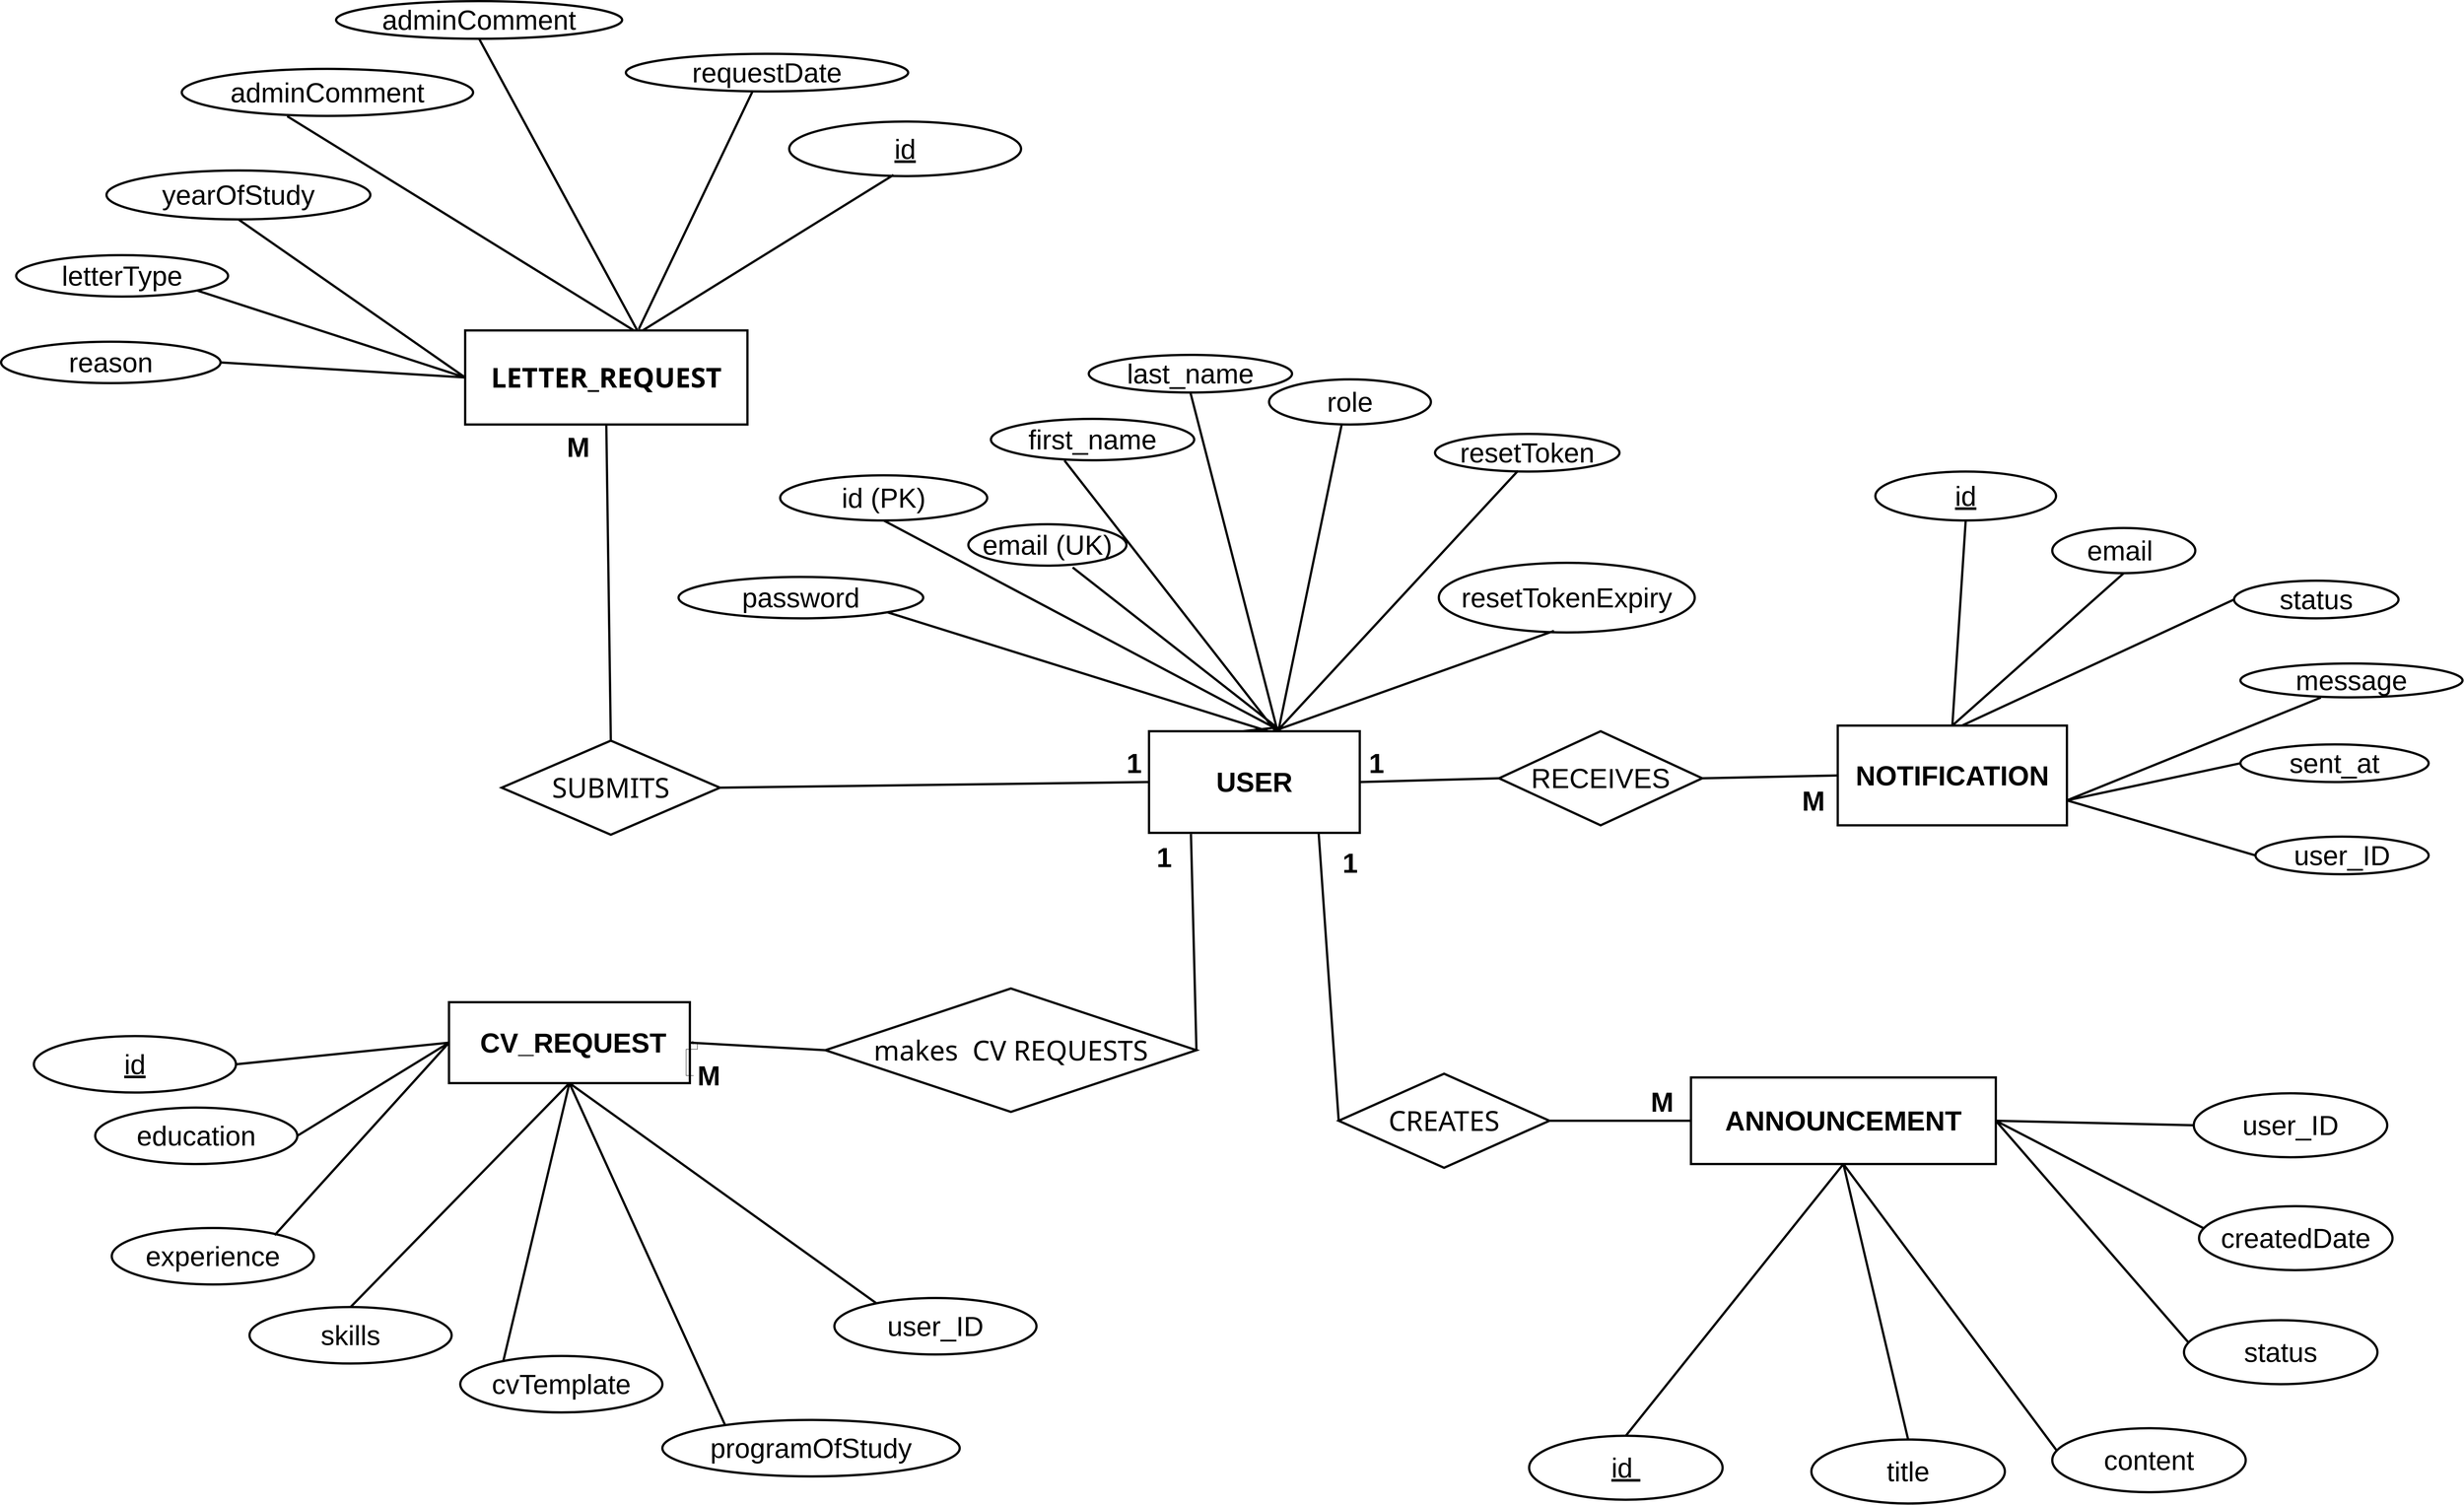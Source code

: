 <mxfile version="28.0.6" pages="2">
  <diagram id="WzstDZRvwedzRmnIVagC" name="Page-1">
    <mxGraphModel dx="9007" dy="6339" grid="1" gridSize="10" guides="1" tooltips="1" connect="1" arrows="1" fold="1" page="1" pageScale="1" pageWidth="827" pageHeight="1169" math="0" shadow="0">
      <root>
        <mxCell id="0" />
        <mxCell id="1" parent="0" />
        <mxCell id="BACDS-8dKUElAVmUVNUo-22" value="&lt;div&gt;last_name&lt;/div&gt;" style="ellipse;whiteSpace=wrap;html=1;strokeWidth=6;fontSize=73;strokeOpacity=100;shadow=0;" vertex="1" parent="1">
          <mxGeometry x="2870" y="520" width="540" height="100" as="geometry" />
        </mxCell>
        <mxCell id="BACDS-8dKUElAVmUVNUo-23" value="" style="endArrow=none;html=1;rounded=0;exitX=0.5;exitY=1;exitDx=0;exitDy=0;strokeWidth=6;fontSize=73;entryX=0.612;entryY=0.017;entryDx=0;entryDy=0;strokeOpacity=100;shadow=0;entryPerimeter=0;" edge="1" parent="1" source="BACDS-8dKUElAVmUVNUo-22" target="BACDS-8dKUElAVmUVNUo-11">
          <mxGeometry width="50" height="50" relative="1" as="geometry">
            <mxPoint x="3069" y="971" as="sourcePoint" />
            <mxPoint x="2889" y="1375" as="targetPoint" />
            <Array as="points" />
          </mxGeometry>
        </mxCell>
        <mxCell id="BACDS-8dKUElAVmUVNUo-24" value="&lt;div&gt;&lt;div&gt;email (UK)&lt;/div&gt;&lt;/div&gt;" style="ellipse;whiteSpace=wrap;html=1;strokeWidth=6;fontSize=73;strokeOpacity=100;shadow=0;" vertex="1" parent="1">
          <mxGeometry x="2550" y="970" width="420" height="110" as="geometry" />
        </mxCell>
        <mxCell id="BACDS-8dKUElAVmUVNUo-25" value="" style="endArrow=none;html=1;rounded=0;exitX=0.66;exitY=1.043;exitDx=0;exitDy=0;exitPerimeter=0;strokeWidth=6;fontSize=73;entryX=0.385;entryY=0.014;entryDx=0;entryDy=0;entryPerimeter=0;strokeOpacity=100;shadow=0;" edge="1" parent="1" source="BACDS-8dKUElAVmUVNUo-24" target="BACDS-8dKUElAVmUVNUo-11">
          <mxGeometry width="50" height="50" relative="1" as="geometry">
            <mxPoint x="2217" y="2135" as="sourcePoint" />
            <mxPoint x="2797" y="2165" as="targetPoint" />
            <Array as="points">
              <mxPoint x="3370" y="1510" />
            </Array>
          </mxGeometry>
        </mxCell>
        <mxCell id="BACDS-8dKUElAVmUVNUo-26" value="role" style="ellipse;whiteSpace=wrap;html=1;strokeWidth=6;fontSize=73;strokeOpacity=100;shadow=0;" vertex="1" parent="1">
          <mxGeometry x="3349" y="585" width="430" height="120" as="geometry" />
        </mxCell>
        <mxCell id="BACDS-8dKUElAVmUVNUo-27" value="" style="endArrow=none;html=1;rounded=0;exitX=0.45;exitY=0.978;exitDx=0;exitDy=0;strokeWidth=6;fontSize=73;entryX=0.615;entryY=-0.014;entryDx=0;entryDy=0;exitPerimeter=0;strokeOpacity=100;entryPerimeter=0;shadow=0;" edge="1" parent="1" source="BACDS-8dKUElAVmUVNUo-26" target="BACDS-8dKUElAVmUVNUo-11">
          <mxGeometry width="50" height="50" relative="1" as="geometry">
            <mxPoint x="3325" y="941" as="sourcePoint" />
            <mxPoint x="3137" y="1365" as="targetPoint" />
          </mxGeometry>
        </mxCell>
        <mxCell id="BACDS-8dKUElAVmUVNUo-28" value="&lt;div&gt;first_name&lt;/div&gt;" style="ellipse;whiteSpace=wrap;html=1;strokeWidth=6;fontSize=73;strokeOpacity=100;shadow=0;" vertex="1" parent="1">
          <mxGeometry x="2610" y="690" width="540" height="110" as="geometry" />
        </mxCell>
        <mxCell id="BACDS-8dKUElAVmUVNUo-29" value="" style="endArrow=none;html=1;rounded=0;entryX=0.362;entryY=1.007;entryDx=0;entryDy=0;entryPerimeter=0;strokeWidth=6;fontSize=73;strokeOpacity=100;shadow=0;exitX=0.612;exitY=0.03;exitDx=0;exitDy=0;exitPerimeter=0;" edge="1" parent="1" source="BACDS-8dKUElAVmUVNUo-11" target="BACDS-8dKUElAVmUVNUo-28">
          <mxGeometry width="50" height="50" relative="1" as="geometry">
            <mxPoint x="3200" y="1600" as="sourcePoint" />
            <mxPoint x="2549" y="1695" as="targetPoint" />
            <Array as="points" />
          </mxGeometry>
        </mxCell>
        <mxCell id="BACDS-8dKUElAVmUVNUo-30" value="resetTokenExpiry" style="ellipse;whiteSpace=wrap;html=1;strokeWidth=6;fontSize=73;strokeOpacity=100;shadow=0;" vertex="1" parent="1">
          <mxGeometry x="3800" y="1072.5" width="680" height="185" as="geometry" />
        </mxCell>
        <mxCell id="BACDS-8dKUElAVmUVNUo-31" value="" style="endArrow=none;html=1;rounded=0;exitX=0.45;exitY=0.978;exitDx=0;exitDy=0;strokeWidth=6;fontSize=73;exitPerimeter=0;strokeOpacity=100;shadow=0;entryX=0.648;entryY=0.03;entryDx=0;entryDy=0;entryPerimeter=0;" edge="1" parent="1" source="BACDS-8dKUElAVmUVNUo-30" target="BACDS-8dKUElAVmUVNUo-11">
          <mxGeometry width="50" height="50" relative="1" as="geometry">
            <mxPoint x="3541" y="981" as="sourcePoint" />
            <mxPoint x="3380" y="1500" as="targetPoint" />
            <Array as="points">
              <mxPoint x="3360" y="1520" />
            </Array>
          </mxGeometry>
        </mxCell>
        <mxCell id="BACDS-8dKUElAVmUVNUo-32" value="resetToken" style="ellipse;whiteSpace=wrap;html=1;strokeWidth=6;fontSize=73;strokeOpacity=100;shadow=0;" vertex="1" parent="1">
          <mxGeometry x="3790" y="730" width="490" height="100" as="geometry" />
        </mxCell>
        <mxCell id="BACDS-8dKUElAVmUVNUo-33" value="" style="endArrow=none;html=1;rounded=0;exitX=0.45;exitY=0.978;exitDx=0;exitDy=0;strokeWidth=6;fontSize=73;exitPerimeter=0;strokeOpacity=100;shadow=0;" edge="1" parent="1" source="BACDS-8dKUElAVmUVNUo-32">
          <mxGeometry width="50" height="50" relative="1" as="geometry">
            <mxPoint x="3388" y="951" as="sourcePoint" />
            <mxPoint x="3370" y="1520" as="targetPoint" />
          </mxGeometry>
        </mxCell>
        <mxCell id="BACDS-8dKUElAVmUVNUo-46" value="&lt;div&gt;adminComment&lt;/div&gt;" style="ellipse;whiteSpace=wrap;html=1;strokeWidth=6;fontSize=73;strokeOpacity=100;shadow=0;" vertex="1" parent="1">
          <mxGeometry x="870" y="-420" width="760" height="100" as="geometry" />
        </mxCell>
        <mxCell id="BACDS-8dKUElAVmUVNUo-47" value="" style="endArrow=none;html=1;rounded=0;exitX=0.5;exitY=1;exitDx=0;exitDy=0;strokeWidth=6;fontSize=73;entryX=0.609;entryY=-0.004;entryDx=0;entryDy=0;strokeOpacity=100;shadow=0;entryPerimeter=0;" edge="1" source="BACDS-8dKUElAVmUVNUo-46" target="BACDS-8dKUElAVmUVNUo-35" parent="1">
          <mxGeometry width="50" height="50" relative="1" as="geometry">
            <mxPoint x="1522" y="-14" as="sourcePoint" />
            <mxPoint x="1342" y="390" as="targetPoint" />
          </mxGeometry>
        </mxCell>
        <mxCell id="BACDS-8dKUElAVmUVNUo-50" value="requestDate" style="ellipse;whiteSpace=wrap;html=1;strokeWidth=6;fontSize=73;strokeOpacity=100;shadow=0;" vertex="1" parent="1">
          <mxGeometry x="1640" y="-280" width="750" height="100" as="geometry" />
        </mxCell>
        <mxCell id="BACDS-8dKUElAVmUVNUo-51" value="" style="endArrow=none;html=1;rounded=0;exitX=0.45;exitY=0.978;exitDx=0;exitDy=0;strokeWidth=6;fontSize=73;entryX=0.615;entryY=-0.014;entryDx=0;entryDy=0;exitPerimeter=0;strokeOpacity=100;entryPerimeter=0;shadow=0;" edge="1" source="BACDS-8dKUElAVmUVNUo-50" target="BACDS-8dKUElAVmUVNUo-35" parent="1">
          <mxGeometry width="50" height="50" relative="1" as="geometry">
            <mxPoint x="1778" y="-44" as="sourcePoint" />
            <mxPoint x="1590" y="380" as="targetPoint" />
          </mxGeometry>
        </mxCell>
        <mxCell id="BACDS-8dKUElAVmUVNUo-52" value="&lt;div&gt;adminComment&lt;/div&gt;" style="ellipse;whiteSpace=wrap;html=1;strokeWidth=6;fontSize=73;strokeOpacity=100;shadow=0;" vertex="1" parent="1">
          <mxGeometry x="460" y="-240" width="774" height="125" as="geometry" />
        </mxCell>
        <mxCell id="BACDS-8dKUElAVmUVNUo-53" value="" style="endArrow=none;html=1;rounded=0;entryX=0.362;entryY=1.007;entryDx=0;entryDy=0;entryPerimeter=0;strokeWidth=6;fontSize=73;strokeOpacity=100;exitX=0.604;exitY=0.012;exitDx=0;exitDy=0;exitPerimeter=0;shadow=0;" edge="1" source="BACDS-8dKUElAVmUVNUo-35" target="BACDS-8dKUElAVmUVNUo-52" parent="1">
          <mxGeometry width="50" height="50" relative="1" as="geometry">
            <mxPoint x="1472" y="390" as="sourcePoint" />
            <mxPoint x="1002" y="710" as="targetPoint" />
          </mxGeometry>
        </mxCell>
        <mxCell id="BACDS-8dKUElAVmUVNUo-56" value="&lt;u&gt;id&lt;/u&gt;" style="ellipse;whiteSpace=wrap;html=1;strokeWidth=6;fontSize=73;strokeOpacity=100;shadow=0;" vertex="1" parent="1">
          <mxGeometry x="2074" y="-100" width="616" height="145" as="geometry" />
        </mxCell>
        <mxCell id="BACDS-8dKUElAVmUVNUo-57" value="" style="endArrow=none;html=1;rounded=0;exitX=0.45;exitY=0.978;exitDx=0;exitDy=0;strokeWidth=6;fontSize=73;exitPerimeter=0;strokeOpacity=100;shadow=0;entryX=0.629;entryY=0;entryDx=0;entryDy=0;entryPerimeter=0;" edge="1" source="BACDS-8dKUElAVmUVNUo-56" target="BACDS-8dKUElAVmUVNUo-35" parent="1">
          <mxGeometry width="50" height="50" relative="1" as="geometry">
            <mxPoint x="1841" y="-34" as="sourcePoint" />
            <mxPoint x="1683" y="418" as="targetPoint" />
          </mxGeometry>
        </mxCell>
        <mxCell id="BACDS-8dKUElAVmUVNUo-18" value="RECEIVES" style="rhombus;whiteSpace=wrap;html=1;fontSize=73;rounded=0;strokeWidth=6;shadow=0;" vertex="1" parent="1">
          <mxGeometry x="3960" y="1520" width="540" height="250" as="geometry" />
        </mxCell>
        <mxCell id="BACDS-8dKUElAVmUVNUo-19" value="" style="endArrow=none;html=1;rounded=0;strokeWidth=6;fontSize=73;exitX=1;exitY=0.5;exitDx=0;exitDy=0;entryX=0;entryY=0.5;entryDx=0;entryDy=0;strokeOpacity=100;shadow=0;" edge="1" parent="1" source="BACDS-8dKUElAVmUVNUo-11" target="BACDS-8dKUElAVmUVNUo-18">
          <mxGeometry width="50" height="50" relative="1" as="geometry">
            <mxPoint x="3337" y="1465" as="sourcePoint" />
            <mxPoint x="3338.0" y="1668" as="targetPoint" />
          </mxGeometry>
        </mxCell>
        <mxCell id="BACDS-8dKUElAVmUVNUo-12" value="" style="endArrow=none;html=1;rounded=0;strokeWidth=6;fontSize=73;strokeOpacity=100;entryX=0.5;entryY=0;entryDx=0;entryDy=0;exitX=0.199;exitY=1.012;exitDx=0;exitDy=0;endSize=10;shadow=0;exitPerimeter=0;" edge="1" parent="1" source="BACDS-8dKUElAVmUVNUo-11" target="BACDS-8dKUElAVmUVNUo-20">
          <mxGeometry width="50" height="50" relative="1" as="geometry">
            <mxPoint x="3237" y="1697.18" as="sourcePoint" />
            <mxPoint x="3237.542" y="1902.004" as="targetPoint" />
          </mxGeometry>
        </mxCell>
        <mxCell id="BACDS-8dKUElAVmUVNUo-13" value="&lt;font&gt;&lt;b&gt;1&lt;/b&gt;&lt;/font&gt;" style="text;html=1;align=center;verticalAlign=middle;resizable=0;points=[];autosize=1;strokeColor=none;fillColor=none;fontSize=73;strokeOpacity=100;strokeWidth=6;shadow=0;" vertex="1" parent="1">
          <mxGeometry x="2960" y="1555" width="60" height="100" as="geometry" />
        </mxCell>
        <mxCell id="BACDS-8dKUElAVmUVNUo-14" value="&lt;font&gt;password&lt;/font&gt;" style="ellipse;whiteSpace=wrap;html=1;strokeWidth=6;fontSize=73;strokeOpacity=100;shadow=0;" vertex="1" parent="1">
          <mxGeometry x="1780" y="1110" width="650" height="110" as="geometry" />
        </mxCell>
        <mxCell id="BACDS-8dKUElAVmUVNUo-15" value="" style="endArrow=none;html=1;rounded=0;exitX=1;exitY=1;exitDx=0;exitDy=0;strokeWidth=6;fontSize=73;strokeOpacity=100;shadow=0;" edge="1" parent="1" source="BACDS-8dKUElAVmUVNUo-14">
          <mxGeometry width="50" height="50" relative="1" as="geometry">
            <mxPoint x="2620" y="1902" as="sourcePoint" />
            <mxPoint x="3350" y="1521" as="targetPoint" />
          </mxGeometry>
        </mxCell>
        <mxCell id="BACDS-8dKUElAVmUVNUo-16" value="&lt;div&gt;id (PK)&lt;/div&gt;" style="ellipse;whiteSpace=wrap;html=1;strokeWidth=6;fontSize=73;strokeOpacity=100;shadow=0;" vertex="1" parent="1">
          <mxGeometry x="2050" y="840" width="550" height="120" as="geometry" />
        </mxCell>
        <mxCell id="BACDS-8dKUElAVmUVNUo-17" value="" style="endArrow=none;html=1;rounded=0;exitX=0.5;exitY=1;exitDx=0;exitDy=0;strokeWidth=6;fontSize=73;entryX=0.642;entryY=0.017;entryDx=0;entryDy=0;strokeOpacity=100;shadow=0;entryPerimeter=0;" edge="1" parent="1" source="BACDS-8dKUElAVmUVNUo-16" target="BACDS-8dKUElAVmUVNUo-11">
          <mxGeometry width="50" height="50" relative="1" as="geometry">
            <mxPoint x="2765.92" y="1694.34" as="sourcePoint" />
            <mxPoint x="3012" y="2095" as="targetPoint" />
          </mxGeometry>
        </mxCell>
        <mxCell id="BACDS-8dKUElAVmUVNUo-60" value="" style="endArrow=none;html=1;rounded=0;exitX=1;exitY=0.5;exitDx=0;exitDy=0;entryX=0;entryY=0.5;entryDx=0;entryDy=0;strokeWidth=6;shadow=0;fontSize=73;" edge="1" parent="1" source="BACDS-8dKUElAVmUVNUo-42" target="BACDS-8dKUElAVmUVNUo-11">
          <mxGeometry width="50" height="50" relative="1" as="geometry">
            <mxPoint x="2500" y="1565" as="sourcePoint" />
            <mxPoint x="3080" y="1645" as="targetPoint" />
          </mxGeometry>
        </mxCell>
        <mxCell id="BACDS-8dKUElAVmUVNUo-35" value="&lt;div style=&quot;text-align: left;&quot;&gt;&lt;font style=&quot;color: rgb(0, 0, 0);&quot; face=&quot;system-ui, Ubuntu, Droid Sans, sans-serif&quot;&gt;&lt;span&gt;&lt;b&gt;LETTER_REQUEST&lt;/b&gt;&lt;/span&gt;&lt;/font&gt;&lt;/div&gt;" style="rounded=0;whiteSpace=wrap;html=1;strokeWidth=6;fontSize=73;strokeOpacity=100;shadow=0;" vertex="1" parent="1">
          <mxGeometry x="1213" y="455" width="750" height="250" as="geometry" />
        </mxCell>
        <mxCell id="BACDS-8dKUElAVmUVNUo-38" value="&lt;font&gt;letterType&lt;/font&gt;" style="ellipse;whiteSpace=wrap;html=1;strokeWidth=6;fontSize=73;strokeOpacity=100;shadow=0;" vertex="1" parent="1">
          <mxGeometry x="20" y="255" width="563" height="110" as="geometry" />
        </mxCell>
        <mxCell id="BACDS-8dKUElAVmUVNUo-39" value="" style="endArrow=none;html=1;rounded=0;strokeWidth=6;fontSize=73;entryX=0;entryY=0.5;entryDx=0;entryDy=0;strokeOpacity=100;exitX=1;exitY=1;exitDx=0;exitDy=0;shadow=0;" edge="1" parent="1" source="BACDS-8dKUElAVmUVNUo-38" target="BACDS-8dKUElAVmUVNUo-35">
          <mxGeometry width="50" height="50" relative="1" as="geometry">
            <mxPoint x="833" y="580" as="sourcePoint" />
            <mxPoint x="1513" y="575" as="targetPoint" />
          </mxGeometry>
        </mxCell>
        <mxCell id="BACDS-8dKUElAVmUVNUo-40" value="&lt;div&gt;yearOfStudy&lt;/div&gt;" style="ellipse;whiteSpace=wrap;html=1;strokeWidth=6;fontSize=73;strokeOpacity=100;shadow=0;" vertex="1" parent="1">
          <mxGeometry x="260" y="30" width="701" height="130" as="geometry" />
        </mxCell>
        <mxCell id="BACDS-8dKUElAVmUVNUo-41" value="" style="endArrow=none;html=1;rounded=0;exitX=0.5;exitY=1;exitDx=0;exitDy=0;strokeWidth=6;fontSize=73;entryX=0;entryY=0.5;entryDx=0;entryDy=0;strokeOpacity=100;shadow=0;" edge="1" parent="1" source="BACDS-8dKUElAVmUVNUo-40" target="BACDS-8dKUElAVmUVNUo-35">
          <mxGeometry width="50" height="50" relative="1" as="geometry">
            <mxPoint x="1158.92" y="689.34" as="sourcePoint" />
            <mxPoint x="1405" y="1090" as="targetPoint" />
          </mxGeometry>
        </mxCell>
        <mxCell id="BACDS-8dKUElAVmUVNUo-42" value="&lt;span style=&quot;font-family: system-ui, Ubuntu, &amp;quot;Droid Sans&amp;quot;, sans-serif; text-align: left;&quot;&gt;&lt;font style=&quot;color: rgb(0, 0, 0);&quot;&gt;SUBMITS&lt;/font&gt;&lt;/span&gt;" style="rhombus;whiteSpace=wrap;html=1;fontSize=73;rounded=0;strokeWidth=6;shadow=0;" vertex="1" parent="1">
          <mxGeometry x="1310" y="1545" width="580" height="250" as="geometry" />
        </mxCell>
        <mxCell id="BACDS-8dKUElAVmUVNUo-43" value="" style="endArrow=none;html=1;rounded=0;strokeWidth=6;fontSize=73;entryX=0.5;entryY=0;entryDx=0;entryDy=0;strokeOpacity=100;exitX=0.5;exitY=1;exitDx=0;exitDy=0;shadow=0;" edge="1" parent="1" source="BACDS-8dKUElAVmUVNUo-35" target="BACDS-8dKUElAVmUVNUo-42">
          <mxGeometry width="50" height="50" relative="1" as="geometry">
            <mxPoint x="1550" y="1640" as="sourcePoint" />
            <mxPoint x="1398.0" y="1828" as="targetPoint" />
          </mxGeometry>
        </mxCell>
        <mxCell id="BACDS-8dKUElAVmUVNUo-61" value="&lt;b&gt;&amp;nbsp;CV_REQUEST&lt;/b&gt;" style="rounded=0;whiteSpace=wrap;html=1;strokeWidth=6;shadow=0;fontSize=73;" vertex="1" parent="1">
          <mxGeometry x="1170" y="2240" width="640" height="215" as="geometry" />
        </mxCell>
        <mxCell id="BACDS-8dKUElAVmUVNUo-20" value="&lt;span style=&quot;font-family: system-ui, Ubuntu, &amp;quot;Droid Sans&amp;quot;, sans-serif; text-align: left;&quot;&gt;&lt;font style=&quot;color: rgb(0, 0, 0);&quot;&gt;makes&amp;nbsp; CV REQUESTS&lt;/font&gt;&lt;/span&gt;" style="rhombus;whiteSpace=wrap;html=1;strokeWidth=6;direction=south;shadow=0;fontSize=73;" vertex="1" parent="1">
          <mxGeometry x="2170" y="2203.5" width="986" height="328" as="geometry" />
        </mxCell>
        <mxCell id="BACDS-8dKUElAVmUVNUo-21" value="" style="endArrow=none;html=1;rounded=0;strokeWidth=6;entryX=1;entryY=0.5;entryDx=0;entryDy=0;exitX=0.5;exitY=1;exitDx=0;exitDy=0;shadow=0;fontSize=73;" edge="1" parent="1" source="BACDS-8dKUElAVmUVNUo-20" target="BACDS-8dKUElAVmUVNUo-61">
          <mxGeometry width="50" height="50" relative="1" as="geometry">
            <mxPoint x="2840" y="2420" as="sourcePoint" />
            <mxPoint x="3247" y="2790" as="targetPoint" />
          </mxGeometry>
        </mxCell>
        <mxCell id="BACDS-8dKUElAVmUVNUo-62" value="" style="endArrow=none;html=1;rounded=0;strokeWidth=6;fontSize=73;exitX=1;exitY=1;exitDx=0;exitDy=0;entryX=0;entryY=0.5;entryDx=0;entryDy=0;strokeOpacity=100;shadow=0;" edge="1" target="BACDS-8dKUElAVmUVNUo-63" parent="1">
          <mxGeometry width="50" height="50" relative="1" as="geometry">
            <mxPoint x="3480" y="1780" as="sourcePoint" />
            <mxPoint x="3470" y="2605" as="targetPoint" />
          </mxGeometry>
        </mxCell>
        <mxCell id="BACDS-8dKUElAVmUVNUo-63" value="&lt;span&gt;&lt;font style=&quot;color: rgb(0, 0, 0);&quot;&gt;&lt;span style=&quot;scrollbar-color: var(--vscode-scrollbarSlider-background,#424242) var(--vscode-editor-background,#1e1e1e); font-family: system-ui, Ubuntu, &amp;quot;Droid Sans&amp;quot;, sans-serif; text-align: left;&quot;&gt;C&lt;/span&gt;&lt;span style=&quot;scrollbar-color: var(--vscode-scrollbarSlider-background,#424242) var(--vscode-editor-background,#1e1e1e); font-family: system-ui, Ubuntu, &amp;quot;Droid Sans&amp;quot;, sans-serif; text-align: left;&quot;&gt;REA&lt;/span&gt;&lt;span style=&quot;scrollbar-color: var(--vscode-scrollbarSlider-background,#424242) var(--vscode-editor-background,#1e1e1e); font-family: system-ui, Ubuntu, &amp;quot;Droid Sans&amp;quot;, sans-serif; text-align: left;&quot;&gt;TES&lt;/span&gt;&lt;/font&gt;&lt;/span&gt;" style="rhombus;whiteSpace=wrap;html=1;fontSize=73;rounded=0;strokeWidth=6;shadow=0;" vertex="1" parent="1">
          <mxGeometry x="3534" y="2430" width="560" height="250" as="geometry" />
        </mxCell>
        <mxCell id="BACDS-8dKUElAVmUVNUo-64" value="" style="endArrow=none;html=1;rounded=0;strokeWidth=6;entryX=0;entryY=0.5;entryDx=0;entryDy=0;exitX=1;exitY=0.5;exitDx=0;exitDy=0;shadow=0;fontSize=73;" edge="1" parent="1" source="BACDS-8dKUElAVmUVNUo-18" target="rIntBDFyHMPbDbf8r84C-18">
          <mxGeometry width="50" height="50" relative="1" as="geometry">
            <mxPoint x="5310" y="1095" as="sourcePoint" />
            <mxPoint x="5510" y="1260" as="targetPoint" />
          </mxGeometry>
        </mxCell>
        <mxCell id="BACDS-8dKUElAVmUVNUo-66" value="" style="endArrow=none;html=1;rounded=0;strokeWidth=6;entryX=0;entryY=0.5;entryDx=0;entryDy=0;exitX=1;exitY=0.5;exitDx=0;exitDy=0;shadow=0;fontSize=73;" edge="1" target="BACDS-8dKUElAVmUVNUo-67" parent="1" source="BACDS-8dKUElAVmUVNUo-63">
          <mxGeometry width="50" height="50" relative="1" as="geometry">
            <mxPoint x="4880" y="2325" as="sourcePoint" />
            <mxPoint x="5532" y="1120" as="targetPoint" />
          </mxGeometry>
        </mxCell>
        <mxCell id="BACDS-8dKUElAVmUVNUo-67" value="&lt;b&gt;ANNOUNCEMENT&lt;/b&gt;" style="rounded=0;whiteSpace=wrap;html=1;strokeWidth=6;shadow=0;fontSize=73;" vertex="1" parent="1">
          <mxGeometry x="4470" y="2440" width="810" height="230" as="geometry" />
        </mxCell>
        <mxCell id="rIntBDFyHMPbDbf8r84C-18" value="&lt;b&gt;NOTIFICATION&lt;/b&gt;" style="rounded=0;whiteSpace=wrap;html=1;strokeWidth=6;fontSize=73;strokeOpacity=100;shadow=0;" parent="1" vertex="1">
          <mxGeometry x="4860" y="1505" width="609" height="265" as="geometry" />
        </mxCell>
        <mxCell id="rIntBDFyHMPbDbf8r84C-20" value="&lt;div&gt;&lt;u&gt;id&lt;/u&gt;&lt;/div&gt;" style="ellipse;whiteSpace=wrap;html=1;strokeWidth=6;fontSize=73;strokeOpacity=100;shadow=0;" parent="1" vertex="1">
          <mxGeometry x="4960" y="830" width="480" height="130" as="geometry" />
        </mxCell>
        <mxCell id="rIntBDFyHMPbDbf8r84C-23" value="" style="endArrow=none;html=1;rounded=0;exitX=0.5;exitY=1;exitDx=0;exitDy=0;strokeWidth=6;fontSize=73;entryX=0.5;entryY=0;entryDx=0;entryDy=0;strokeOpacity=100;shadow=0;" parent="1" source="rIntBDFyHMPbDbf8r84C-20" target="rIntBDFyHMPbDbf8r84C-18" edge="1">
          <mxGeometry width="50" height="50" relative="1" as="geometry">
            <mxPoint x="4584.92" y="1659.34" as="sourcePoint" />
            <mxPoint x="4831" y="2060" as="targetPoint" />
          </mxGeometry>
        </mxCell>
        <mxCell id="rIntBDFyHMPbDbf8r84C-21" value="status" style="ellipse;whiteSpace=wrap;html=1;strokeWidth=6;fontSize=73;strokeOpacity=100;shadow=0;" parent="1" vertex="1">
          <mxGeometry x="5913" y="1120" width="437" height="100" as="geometry" />
        </mxCell>
        <mxCell id="rIntBDFyHMPbDbf8r84C-25" value="" style="endArrow=none;html=1;rounded=0;exitX=0;exitY=0.5;exitDx=0;exitDy=0;strokeWidth=6;fontSize=73;strokeOpacity=100;entryX=0.75;entryY=0;entryDx=0;entryDy=0;shadow=0;" parent="1" source="rIntBDFyHMPbDbf8r84C-21" target="rIntBDFyHMPbDbf8r84C-18" edge="1">
          <mxGeometry width="50" height="50" relative="1" as="geometry">
            <mxPoint x="4918" y="1101" as="sourcePoint" />
            <mxPoint x="5140" y="1530" as="targetPoint" />
            <Array as="points">
              <mxPoint x="5190" y="1505" />
            </Array>
          </mxGeometry>
        </mxCell>
        <mxCell id="rIntBDFyHMPbDbf8r84C-81" value="&lt;div&gt;&lt;div&gt;email&amp;nbsp;&lt;/div&gt;&lt;/div&gt;" style="ellipse;whiteSpace=wrap;html=1;strokeWidth=6;fontSize=73;strokeOpacity=100;shadow=0;" parent="1" vertex="1">
          <mxGeometry x="5430" y="980" width="380" height="120" as="geometry" />
        </mxCell>
        <mxCell id="rIntBDFyHMPbDbf8r84C-80" value="" style="endArrow=none;html=1;rounded=0;exitX=0.5;exitY=1;exitDx=0;exitDy=0;strokeWidth=6;fontSize=73;strokeOpacity=100;entryX=0.5;entryY=0;entryDx=0;entryDy=0;shadow=0;" parent="1" source="rIntBDFyHMPbDbf8r84C-81" target="rIntBDFyHMPbDbf8r84C-18" edge="1">
          <mxGeometry width="50" height="50" relative="1" as="geometry">
            <mxPoint x="4066" y="2265" as="sourcePoint" />
            <mxPoint x="5100" y="1550" as="targetPoint" />
          </mxGeometry>
        </mxCell>
        <mxCell id="os3HIrR4gDURxnext0tL-2" value="sent_at" style="ellipse;whiteSpace=wrap;html=1;strokeWidth=6;fontSize=73;strokeOpacity=100;shadow=0;" parent="1" vertex="1">
          <mxGeometry x="5930" y="1555" width="500" height="100" as="geometry" />
        </mxCell>
        <mxCell id="os3HIrR4gDURxnext0tL-1" value="" style="endArrow=none;html=1;rounded=0;exitX=0;exitY=0.5;exitDx=0;exitDy=0;strokeWidth=6;fontSize=73;entryX=1;entryY=0.75;entryDx=0;entryDy=0;strokeOpacity=100;shadow=0;" parent="1" source="os3HIrR4gDURxnext0tL-2" target="rIntBDFyHMPbDbf8r84C-18" edge="1">
          <mxGeometry width="50" height="50" relative="1" as="geometry">
            <mxPoint x="5174" y="1071" as="sourcePoint" />
            <mxPoint x="4986" y="1495" as="targetPoint" />
          </mxGeometry>
        </mxCell>
        <mxCell id="rIntBDFyHMPbDbf8r84C-19" value="&lt;div&gt;message&lt;/div&gt;" style="ellipse;whiteSpace=wrap;html=1;strokeWidth=6;fontSize=73;strokeOpacity=100;shadow=0;" parent="1" vertex="1">
          <mxGeometry x="5930" y="1340" width="590" height="90" as="geometry" />
        </mxCell>
        <mxCell id="rIntBDFyHMPbDbf8r84C-26" value="" style="endArrow=none;html=1;rounded=0;entryX=0.362;entryY=1.007;entryDx=0;entryDy=0;entryPerimeter=0;strokeWidth=6;fontSize=73;strokeOpacity=100;shadow=0;exitX=1;exitY=0.75;exitDx=0;exitDy=0;" parent="1" target="rIntBDFyHMPbDbf8r84C-19" edge="1" source="rIntBDFyHMPbDbf8r84C-18">
          <mxGeometry width="50" height="50" relative="1" as="geometry">
            <mxPoint x="5120" y="1550" as="sourcePoint" />
            <mxPoint x="4398" y="1825" as="targetPoint" />
          </mxGeometry>
        </mxCell>
        <mxCell id="SxTyBb52KWl8I9jvE1Lm-6" value="user_ID" style="ellipse;whiteSpace=wrap;html=1;strokeWidth=6;fontSize=73;strokeOpacity=100;shadow=0;" vertex="1" parent="1">
          <mxGeometry x="5970" y="1800" width="460" height="100" as="geometry" />
        </mxCell>
        <mxCell id="SxTyBb52KWl8I9jvE1Lm-5" value="" style="endArrow=none;html=1;rounded=0;exitX=0;exitY=0.5;exitDx=0;exitDy=0;strokeWidth=6;fontSize=73;strokeOpacity=100;entryX=1;entryY=0.75;entryDx=0;entryDy=0;shadow=0;" edge="1" source="SxTyBb52KWl8I9jvE1Lm-6" parent="1" target="rIntBDFyHMPbDbf8r84C-18">
          <mxGeometry width="50" height="50" relative="1" as="geometry">
            <mxPoint x="5390" y="1111" as="sourcePoint" />
            <mxPoint x="5166" y="1555" as="targetPoint" />
          </mxGeometry>
        </mxCell>
        <mxCell id="BACDS-8dKUElAVmUVNUo-72" value="experience" style="ellipse;whiteSpace=wrap;html=1;strokeWidth=6;shadow=0;fontSize=73;" vertex="1" parent="1">
          <mxGeometry x="274" y="2840" width="537" height="150" as="geometry" />
        </mxCell>
        <mxCell id="BACDS-8dKUElAVmUVNUo-73" value="cvTemplate" style="ellipse;whiteSpace=wrap;html=1;strokeWidth=6;shadow=0;fontSize=73;" vertex="1" parent="1">
          <mxGeometry x="1200" y="3180" width="537" height="150" as="geometry" />
        </mxCell>
        <mxCell id="BACDS-8dKUElAVmUVNUo-74" value="education" style="ellipse;whiteSpace=wrap;html=1;strokeWidth=6;shadow=0;fontSize=73;" vertex="1" parent="1">
          <mxGeometry x="230" y="2520" width="537" height="150" as="geometry" />
        </mxCell>
        <mxCell id="BACDS-8dKUElAVmUVNUo-75" value="skills" style="ellipse;whiteSpace=wrap;html=1;strokeWidth=6;shadow=0;fontSize=73;" vertex="1" parent="1">
          <mxGeometry x="640" y="3050" width="537" height="150" as="geometry" />
        </mxCell>
        <mxCell id="BACDS-8dKUElAVmUVNUo-76" value="" style="endArrow=none;html=1;rounded=0;entryX=0.5;entryY=1;entryDx=0;entryDy=0;exitX=0.5;exitY=0;exitDx=0;exitDy=0;strokeWidth=6;shadow=0;fontSize=73;" edge="1" parent="1" source="BACDS-8dKUElAVmUVNUo-75" target="BACDS-8dKUElAVmUVNUo-61">
          <mxGeometry width="50" height="50" relative="1" as="geometry">
            <mxPoint x="1820" y="2730" as="sourcePoint" />
            <mxPoint x="1870" y="2680" as="targetPoint" />
          </mxGeometry>
        </mxCell>
        <mxCell id="BACDS-8dKUElAVmUVNUo-77" value="" style="endArrow=none;html=1;rounded=0;exitX=0.806;exitY=0.127;exitDx=0;exitDy=0;exitPerimeter=0;strokeWidth=6;entryX=0;entryY=0.5;entryDx=0;entryDy=0;shadow=0;fontSize=73;" edge="1" parent="1" source="BACDS-8dKUElAVmUVNUo-72" target="BACDS-8dKUElAVmUVNUo-61">
          <mxGeometry width="50" height="50" relative="1" as="geometry">
            <mxPoint x="1150" y="2730" as="sourcePoint" />
            <mxPoint x="1200" y="2680" as="targetPoint" />
          </mxGeometry>
        </mxCell>
        <mxCell id="BACDS-8dKUElAVmUVNUo-78" value="" style="endArrow=none;html=1;rounded=0;exitX=1;exitY=0.5;exitDx=0;exitDy=0;strokeWidth=6;entryX=0;entryY=0.5;entryDx=0;entryDy=0;shadow=0;fontSize=73;" edge="1" parent="1" source="BACDS-8dKUElAVmUVNUo-74" target="BACDS-8dKUElAVmUVNUo-61">
          <mxGeometry width="50" height="50" relative="1" as="geometry">
            <mxPoint x="1057" y="2440" as="sourcePoint" />
            <mxPoint x="1480" y="2460" as="targetPoint" />
          </mxGeometry>
        </mxCell>
        <mxCell id="BACDS-8dKUElAVmUVNUo-79" value="" style="endArrow=none;html=1;rounded=0;entryX=0.5;entryY=1;entryDx=0;entryDy=0;exitX=0.212;exitY=0.104;exitDx=0;exitDy=0;exitPerimeter=0;strokeWidth=6;shadow=0;fontSize=73;" edge="1" parent="1" source="BACDS-8dKUElAVmUVNUo-73" target="BACDS-8dKUElAVmUVNUo-61">
          <mxGeometry width="50" height="50" relative="1" as="geometry">
            <mxPoint x="1820" y="2730" as="sourcePoint" />
            <mxPoint x="1870" y="2680" as="targetPoint" />
          </mxGeometry>
        </mxCell>
        <mxCell id="BACDS-8dKUElAVmUVNUo-81" value="" style="endArrow=none;html=1;rounded=0;exitX=0.5;exitY=0;exitDx=0;exitDy=0;strokeWidth=6;shadow=0;fontSize=73;entryX=0.5;entryY=1;entryDx=0;entryDy=0;" edge="1" parent="1" source="BACDS-8dKUElAVmUVNUo-82" target="BACDS-8dKUElAVmUVNUo-67">
          <mxGeometry width="50" height="50" relative="1" as="geometry">
            <mxPoint x="4950" y="3132" as="sourcePoint" />
            <mxPoint x="4775" y="2662" as="targetPoint" />
          </mxGeometry>
        </mxCell>
        <mxCell id="BACDS-8dKUElAVmUVNUo-82" value="title" style="ellipse;whiteSpace=wrap;html=1;strokeWidth=6;shadow=0;fontSize=73;" vertex="1" parent="1">
          <mxGeometry x="4790" y="3402" width="514" height="170" as="geometry" />
        </mxCell>
        <mxCell id="BACDS-8dKUElAVmUVNUo-83" value="" style="endArrow=none;html=1;rounded=0;exitX=0.021;exitY=0.341;exitDx=0;exitDy=0;entryX=0.5;entryY=1;entryDx=0;entryDy=0;exitPerimeter=0;strokeWidth=6;shadow=0;fontSize=73;" edge="1" source="BACDS-8dKUElAVmUVNUo-84" parent="1" target="BACDS-8dKUElAVmUVNUo-67">
          <mxGeometry width="50" height="50" relative="1" as="geometry">
            <mxPoint x="5363" y="2854" as="sourcePoint" />
            <mxPoint x="5240" y="2392" as="targetPoint" />
          </mxGeometry>
        </mxCell>
        <mxCell id="BACDS-8dKUElAVmUVNUo-84" value="content" style="ellipse;whiteSpace=wrap;html=1;strokeWidth=6;shadow=0;fontSize=73;" vertex="1" parent="1">
          <mxGeometry x="5430" y="3372" width="514" height="170" as="geometry" />
        </mxCell>
        <mxCell id="BACDS-8dKUElAVmUVNUo-85" value="&lt;u&gt;id&amp;nbsp;&lt;/u&gt;" style="ellipse;whiteSpace=wrap;html=1;strokeWidth=6;shadow=0;fontSize=73;" vertex="1" parent="1">
          <mxGeometry x="4040" y="3392" width="514" height="170" as="geometry" />
        </mxCell>
        <mxCell id="BACDS-8dKUElAVmUVNUo-86" value="" style="endArrow=none;html=1;rounded=0;exitX=0.5;exitY=0;exitDx=0;exitDy=0;entryX=0.5;entryY=1;entryDx=0;entryDy=0;strokeWidth=6;shadow=0;fontSize=73;" edge="1" source="BACDS-8dKUElAVmUVNUo-85" parent="1" target="BACDS-8dKUElAVmUVNUo-67">
          <mxGeometry width="50" height="50" relative="1" as="geometry">
            <mxPoint x="4313" y="3174" as="sourcePoint" />
            <mxPoint x="4190" y="2712" as="targetPoint" />
          </mxGeometry>
        </mxCell>
        <mxCell id="BACDS-8dKUElAVmUVNUo-87" value="status" style="ellipse;whiteSpace=wrap;html=1;strokeWidth=6;shadow=0;fontSize=73;" vertex="1" parent="1">
          <mxGeometry x="5780" y="3085" width="514" height="170" as="geometry" />
        </mxCell>
        <mxCell id="BACDS-8dKUElAVmUVNUo-88" value="" style="endArrow=none;html=1;rounded=0;exitX=0.021;exitY=0.341;exitDx=0;exitDy=0;entryX=1;entryY=0.5;entryDx=0;entryDy=0;exitPerimeter=0;strokeWidth=6;shadow=0;fontSize=73;" edge="1" source="BACDS-8dKUElAVmUVNUo-87" parent="1" target="BACDS-8dKUElAVmUVNUo-67">
          <mxGeometry width="50" height="50" relative="1" as="geometry">
            <mxPoint x="5373" y="2864" as="sourcePoint" />
            <mxPoint x="4920" y="2645" as="targetPoint" />
          </mxGeometry>
        </mxCell>
        <mxCell id="BACDS-8dKUElAVmUVNUo-89" value="user_ID" style="ellipse;whiteSpace=wrap;html=1;strokeWidth=6;shadow=0;fontSize=73;" vertex="1" parent="1">
          <mxGeometry x="5806" y="2482" width="514" height="170" as="geometry" />
        </mxCell>
        <mxCell id="BACDS-8dKUElAVmUVNUo-90" value="" style="endArrow=none;html=1;rounded=0;exitX=0;exitY=0.5;exitDx=0;exitDy=0;entryX=1;entryY=0.5;entryDx=0;entryDy=0;strokeWidth=6;shadow=0;fontSize=73;" edge="1" source="BACDS-8dKUElAVmUVNUo-89" parent="1" target="BACDS-8dKUElAVmUVNUo-67">
          <mxGeometry width="50" height="50" relative="1" as="geometry">
            <mxPoint x="5383" y="2874" as="sourcePoint" />
            <mxPoint x="4930" y="2655" as="targetPoint" />
          </mxGeometry>
        </mxCell>
        <mxCell id="BACDS-8dKUElAVmUVNUo-91" value="createdDate" style="ellipse;whiteSpace=wrap;html=1;strokeWidth=6;shadow=0;fontSize=73;" vertex="1" parent="1">
          <mxGeometry x="5820" y="2782" width="514" height="170" as="geometry" />
        </mxCell>
        <mxCell id="BACDS-8dKUElAVmUVNUo-92" value="" style="endArrow=none;html=1;rounded=0;exitX=0.021;exitY=0.341;exitDx=0;exitDy=0;entryX=1;entryY=0.5;entryDx=0;entryDy=0;exitPerimeter=0;strokeWidth=6;shadow=0;fontSize=73;" edge="1" source="BACDS-8dKUElAVmUVNUo-91" parent="1" target="BACDS-8dKUElAVmUVNUo-67">
          <mxGeometry width="50" height="50" relative="1" as="geometry">
            <mxPoint x="5393" y="2884" as="sourcePoint" />
            <mxPoint x="4940" y="2665" as="targetPoint" />
          </mxGeometry>
        </mxCell>
        <mxCell id="BACDS-8dKUElAVmUVNUo-96" value="programOfStudy" style="ellipse;whiteSpace=wrap;html=1;strokeWidth=6;shadow=0;fontSize=73;" vertex="1" parent="1">
          <mxGeometry x="1737" y="3350" width="790" height="150" as="geometry" />
        </mxCell>
        <mxCell id="BACDS-8dKUElAVmUVNUo-97" value="" style="endArrow=none;html=1;rounded=0;exitX=0.212;exitY=0.104;exitDx=0;exitDy=0;exitPerimeter=0;strokeWidth=6;entryX=0.5;entryY=1;entryDx=0;entryDy=0;shadow=0;fontSize=73;" edge="1" source="BACDS-8dKUElAVmUVNUo-96" parent="1" target="BACDS-8dKUElAVmUVNUo-61">
          <mxGeometry width="50" height="50" relative="1" as="geometry">
            <mxPoint x="2380" y="2725" as="sourcePoint" />
            <mxPoint x="1640" y="2470" as="targetPoint" />
          </mxGeometry>
        </mxCell>
        <mxCell id="BACDS-8dKUElAVmUVNUo-98" value="&lt;u&gt;id&lt;/u&gt;" style="ellipse;whiteSpace=wrap;html=1;strokeWidth=6;shadow=0;fontSize=73;" vertex="1" parent="1">
          <mxGeometry x="67" y="2330" width="537" height="150" as="geometry" />
        </mxCell>
        <mxCell id="BACDS-8dKUElAVmUVNUo-99" value="" style="endArrow=none;html=1;rounded=0;exitX=1;exitY=0.5;exitDx=0;exitDy=0;strokeWidth=6;entryX=0;entryY=0.5;entryDx=0;entryDy=0;shadow=0;fontSize=73;" edge="1" source="BACDS-8dKUElAVmUVNUo-98" parent="1" target="BACDS-8dKUElAVmUVNUo-61">
          <mxGeometry width="50" height="50" relative="1" as="geometry">
            <mxPoint x="894" y="2250" as="sourcePoint" />
            <mxPoint x="1317" y="2270" as="targetPoint" />
          </mxGeometry>
        </mxCell>
        <mxCell id="BACDS-8dKUElAVmUVNUo-104" value="reason" style="ellipse;whiteSpace=wrap;html=1;strokeWidth=6;fontSize=73;strokeOpacity=100;shadow=0;" vertex="1" parent="1">
          <mxGeometry x="-20" y="485" width="583" height="110" as="geometry" />
        </mxCell>
        <mxCell id="BACDS-8dKUElAVmUVNUo-105" value="" style="endArrow=none;html=1;rounded=0;strokeWidth=6;fontSize=73;strokeOpacity=100;exitX=1;exitY=0.5;exitDx=0;exitDy=0;shadow=0;entryX=0;entryY=0.5;entryDx=0;entryDy=0;" edge="1" source="BACDS-8dKUElAVmUVNUo-104" parent="1" target="BACDS-8dKUElAVmUVNUo-35">
          <mxGeometry width="50" height="50" relative="1" as="geometry">
            <mxPoint x="683" y="730" as="sourcePoint" />
            <mxPoint x="1343" y="515" as="targetPoint" />
          </mxGeometry>
        </mxCell>
        <mxCell id="BACDS-8dKUElAVmUVNUo-106" value="" style="endArrow=none;html=1;rounded=0;exitX=0.212;exitY=0.104;exitDx=0;exitDy=0;exitPerimeter=0;strokeWidth=6;entryX=0.5;entryY=1;entryDx=0;entryDy=0;shadow=0;fontSize=73;" edge="1" source="BACDS-8dKUElAVmUVNUo-107" parent="1" target="BACDS-8dKUElAVmUVNUo-61">
          <mxGeometry width="50" height="50" relative="1" as="geometry">
            <mxPoint x="2734" y="2571" as="sourcePoint" />
            <mxPoint x="1970" y="2301" as="targetPoint" />
          </mxGeometry>
        </mxCell>
        <mxCell id="BACDS-8dKUElAVmUVNUo-107" value="user_ID" style="ellipse;whiteSpace=wrap;html=1;strokeWidth=6;shadow=0;fontSize=73;" vertex="1" parent="1">
          <mxGeometry x="2194" y="3026" width="537" height="150" as="geometry" />
        </mxCell>
        <mxCell id="BACDS-8dKUElAVmUVNUo-109" value="&lt;font&gt;&lt;b&gt;1&lt;/b&gt;&lt;/font&gt;" style="text;html=1;align=center;verticalAlign=middle;resizable=0;points=[];autosize=1;strokeColor=none;fillColor=none;fontSize=73;strokeOpacity=100;strokeWidth=6;shadow=0;" vertex="1" parent="1">
          <mxGeometry x="3080" y="1695" width="60" height="100" as="geometry" />
        </mxCell>
        <mxCell id="BACDS-8dKUElAVmUVNUo-122" value="" style="edgeStyle=orthogonalEdgeStyle;rounded=0;orthogonalLoop=1;jettySize=auto;html=1;" edge="1" parent="1" source="BACDS-8dKUElAVmUVNUo-110" target="BACDS-8dKUElAVmUVNUo-61">
          <mxGeometry relative="1" as="geometry" />
        </mxCell>
        <mxCell id="BACDS-8dKUElAVmUVNUo-110" value="&lt;font&gt;&lt;b&gt;M&lt;/b&gt;&lt;/font&gt;" style="text;html=1;align=center;verticalAlign=middle;resizable=0;points=[];autosize=1;strokeColor=none;fillColor=none;fontSize=73;strokeOpacity=100;strokeWidth=6;shadow=0;" vertex="1" parent="1">
          <mxGeometry x="1820" y="2385" width="80" height="100" as="geometry" />
        </mxCell>
        <mxCell id="BACDS-8dKUElAVmUVNUo-111" value="&lt;font&gt;&lt;b&gt;M&lt;/b&gt;&lt;/font&gt;" style="text;html=1;align=center;verticalAlign=middle;resizable=0;points=[];autosize=1;strokeColor=none;fillColor=none;fontSize=73;strokeOpacity=100;strokeWidth=6;shadow=0;" vertex="1" parent="1">
          <mxGeometry x="1473" y="715" width="80" height="100" as="geometry" />
        </mxCell>
        <mxCell id="BACDS-8dKUElAVmUVNUo-112" value="&lt;font&gt;&lt;b&gt;1&lt;/b&gt;&lt;/font&gt;" style="text;html=1;align=center;verticalAlign=middle;resizable=0;points=[];autosize=1;strokeColor=none;fillColor=none;fontSize=73;strokeOpacity=100;strokeWidth=6;shadow=0;" vertex="1" parent="1">
          <mxGeometry x="3362" y="1695" width="60" height="100" as="geometry" />
        </mxCell>
        <mxCell id="BACDS-8dKUElAVmUVNUo-113" value="&lt;font&gt;&lt;b&gt;M&lt;/b&gt;&lt;/font&gt;" style="text;html=1;align=center;verticalAlign=middle;resizable=0;points=[];autosize=1;strokeColor=none;fillColor=none;fontSize=73;strokeOpacity=100;strokeWidth=6;shadow=0;" vertex="1" parent="1">
          <mxGeometry x="4353" y="2455" width="80" height="100" as="geometry" />
        </mxCell>
        <mxCell id="BACDS-8dKUElAVmUVNUo-114" value="&lt;font&gt;&lt;b&gt;M&lt;/b&gt;&lt;/font&gt;" style="text;html=1;align=center;verticalAlign=middle;resizable=0;points=[];autosize=1;strokeColor=none;fillColor=none;fontSize=73;strokeOpacity=100;strokeWidth=6;shadow=0;" vertex="1" parent="1">
          <mxGeometry x="4755" y="1655" width="80" height="100" as="geometry" />
        </mxCell>
        <mxCell id="BACDS-8dKUElAVmUVNUo-115" value="&lt;font&gt;&lt;b&gt;1&lt;/b&gt;&lt;/font&gt;" style="text;html=1;align=center;verticalAlign=middle;resizable=0;points=[];autosize=1;strokeColor=none;fillColor=none;fontSize=73;strokeOpacity=100;strokeWidth=6;shadow=0;" vertex="1" parent="1">
          <mxGeometry x="3370" y="1545" width="60" height="100" as="geometry" />
        </mxCell>
        <mxCell id="BACDS-8dKUElAVmUVNUo-116" value="" style="endArrow=none;html=1;rounded=0;entryX=0.362;entryY=1.007;entryDx=0;entryDy=0;entryPerimeter=0;strokeWidth=6;fontSize=73;strokeOpacity=100;shadow=0;" edge="1" parent="1" target="BACDS-8dKUElAVmUVNUo-11">
          <mxGeometry width="50" height="50" relative="1" as="geometry">
            <mxPoint x="3200" y="1600" as="sourcePoint" />
            <mxPoint x="2805" y="801" as="targetPoint" />
            <Array as="points">
              <mxPoint x="3230" y="1580" />
            </Array>
          </mxGeometry>
        </mxCell>
        <mxCell id="BACDS-8dKUElAVmUVNUo-11" value="&lt;b&gt;USER&lt;/b&gt;" style="rounded=0;whiteSpace=wrap;html=1;strokeWidth=6;fontSize=73;strokeOpacity=100;shadow=0;" vertex="1" parent="1">
          <mxGeometry x="3030" y="1520" width="560" height="270" as="geometry" />
        </mxCell>
        <mxCell id="BACDS-8dKUElAVmUVNUo-118" value="&lt;font&gt;&lt;b&gt;1&lt;/b&gt;&lt;/font&gt;" style="text;html=1;align=center;verticalAlign=middle;resizable=0;points=[];autosize=1;strokeColor=none;fillColor=none;fontSize=73;strokeOpacity=100;strokeWidth=6;shadow=0;" vertex="1" parent="1">
          <mxGeometry x="3534" y="1820" width="60" height="100" as="geometry" />
        </mxCell>
        <mxCell id="BACDS-8dKUElAVmUVNUo-120" value="&lt;font&gt;&lt;b&gt;1&lt;/b&gt;&lt;/font&gt;" style="text;html=1;align=center;verticalAlign=middle;resizable=0;points=[];autosize=1;strokeColor=none;fillColor=none;fontSize=73;strokeOpacity=100;strokeWidth=6;shadow=0;" vertex="1" parent="1">
          <mxGeometry x="3040" y="1805" width="60" height="100" as="geometry" />
        </mxCell>
        <mxCell id="BACDS-8dKUElAVmUVNUo-121" value="&lt;font&gt;&lt;b&gt;1&lt;/b&gt;&lt;/font&gt;" style="text;html=1;align=center;verticalAlign=middle;resizable=0;points=[];autosize=1;strokeColor=none;fillColor=none;fontSize=73;strokeOpacity=100;strokeWidth=6;shadow=0;" vertex="1" parent="1">
          <mxGeometry x="3604" y="1555" width="60" height="100" as="geometry" />
        </mxCell>
      </root>
    </mxGraphModel>
  </diagram>
  <diagram id="f0kLlwyhiHKW8__fWndo" name="Page-2">
    <mxGraphModel dx="1363" dy="862" grid="1" gridSize="10" guides="1" tooltips="1" connect="1" arrows="1" fold="1" page="1" pageScale="1" pageWidth="850" pageHeight="1100" math="0" shadow="0">
      <root>
        <mxCell id="0" />
        <mxCell id="1" parent="0" />
        <mxCell id="NkPMDU_8kRRgUn0yrBIX-1" value="USER" style="shape=table;startSize=25;container=1;collapsible=0;childLayout=tableLayout;fixedRows=1;rowLines=1;fontStyle=1;align=center;resizeLast=1;" parent="1" vertex="1">
          <mxGeometry x="678" y="20" width="300" height="430" as="geometry" />
        </mxCell>
        <mxCell id="NkPMDU_8kRRgUn0yrBIX-2" style="shape=tableRow;horizontal=0;startSize=0;swimlaneHead=0;swimlaneBody=0;fillColor=none;collapsible=0;dropTarget=0;points=[[0,0.5],[1,0.5]];portConstraint=eastwest;top=0;left=0;right=0;bottom=0;" parent="NkPMDU_8kRRgUn0yrBIX-1" vertex="1">
          <mxGeometry y="25" width="300" height="45" as="geometry" />
        </mxCell>
        <mxCell id="NkPMDU_8kRRgUn0yrBIX-3" value="LONG" style="shape=partialRectangle;connectable=0;fillColor=none;top=0;left=0;bottom=0;right=0;align=left;spacingLeft=2;overflow=hidden;fontSize=11;" parent="NkPMDU_8kRRgUn0yrBIX-2" vertex="1">
          <mxGeometry width="48" height="45" as="geometry">
            <mxRectangle width="48" height="45" as="alternateBounds" />
          </mxGeometry>
        </mxCell>
        <mxCell id="NkPMDU_8kRRgUn0yrBIX-4" value="id" style="shape=partialRectangle;connectable=0;fillColor=none;top=0;left=0;bottom=0;right=0;align=left;spacingLeft=2;overflow=hidden;fontSize=11;" parent="NkPMDU_8kRRgUn0yrBIX-2" vertex="1">
          <mxGeometry x="48" width="230" height="45" as="geometry">
            <mxRectangle width="230" height="45" as="alternateBounds" />
          </mxGeometry>
        </mxCell>
        <mxCell id="NkPMDU_8kRRgUn0yrBIX-5" value="PK" style="shape=partialRectangle;connectable=0;fillColor=none;top=0;left=0;bottom=0;right=0;align=left;spacingLeft=2;overflow=hidden;fontSize=11;" parent="NkPMDU_8kRRgUn0yrBIX-2" vertex="1">
          <mxGeometry x="278" width="22" height="45" as="geometry">
            <mxRectangle width="22" height="45" as="alternateBounds" />
          </mxGeometry>
        </mxCell>
        <mxCell id="NkPMDU_8kRRgUn0yrBIX-6" style="shape=tableRow;horizontal=0;startSize=0;swimlaneHead=0;swimlaneBody=0;fillColor=none;collapsible=0;dropTarget=0;points=[[0,0.5],[1,0.5]];portConstraint=eastwest;top=0;left=0;right=0;bottom=0;" parent="NkPMDU_8kRRgUn0yrBIX-1" vertex="1">
          <mxGeometry y="70" width="300" height="45" as="geometry" />
        </mxCell>
        <mxCell id="NkPMDU_8kRRgUn0yrBIX-7" value="STRING" style="shape=partialRectangle;connectable=0;fillColor=none;top=0;left=0;bottom=0;right=0;align=left;spacingLeft=2;overflow=hidden;fontSize=11;" parent="NkPMDU_8kRRgUn0yrBIX-6" vertex="1">
          <mxGeometry width="48" height="45" as="geometry">
            <mxRectangle width="48" height="45" as="alternateBounds" />
          </mxGeometry>
        </mxCell>
        <mxCell id="NkPMDU_8kRRgUn0yrBIX-8" value="email" style="shape=partialRectangle;connectable=0;fillColor=none;top=0;left=0;bottom=0;right=0;align=left;spacingLeft=2;overflow=hidden;fontSize=11;" parent="NkPMDU_8kRRgUn0yrBIX-6" vertex="1">
          <mxGeometry x="48" width="230" height="45" as="geometry">
            <mxRectangle width="230" height="45" as="alternateBounds" />
          </mxGeometry>
        </mxCell>
        <mxCell id="NkPMDU_8kRRgUn0yrBIX-9" value="UK" style="shape=partialRectangle;connectable=0;fillColor=none;top=0;left=0;bottom=0;right=0;align=left;spacingLeft=2;overflow=hidden;fontSize=11;" parent="NkPMDU_8kRRgUn0yrBIX-6" vertex="1">
          <mxGeometry x="278" width="22" height="45" as="geometry">
            <mxRectangle width="22" height="45" as="alternateBounds" />
          </mxGeometry>
        </mxCell>
        <mxCell id="NkPMDU_8kRRgUn0yrBIX-10" style="shape=tableRow;horizontal=0;startSize=0;swimlaneHead=0;swimlaneBody=0;fillColor=none;collapsible=0;dropTarget=0;points=[[0,0.5],[1,0.5]];portConstraint=eastwest;top=0;left=0;right=0;bottom=0;" parent="NkPMDU_8kRRgUn0yrBIX-1" vertex="1">
          <mxGeometry y="115" width="300" height="45" as="geometry" />
        </mxCell>
        <mxCell id="NkPMDU_8kRRgUn0yrBIX-11" value="STRING" style="shape=partialRectangle;connectable=0;fillColor=none;top=0;left=0;bottom=0;right=0;align=left;spacingLeft=2;overflow=hidden;fontSize=11;" parent="NkPMDU_8kRRgUn0yrBIX-10" vertex="1">
          <mxGeometry width="48" height="45" as="geometry">
            <mxRectangle width="48" height="45" as="alternateBounds" />
          </mxGeometry>
        </mxCell>
        <mxCell id="NkPMDU_8kRRgUn0yrBIX-12" value="first_name" style="shape=partialRectangle;connectable=0;fillColor=none;top=0;left=0;bottom=0;right=0;align=left;spacingLeft=2;overflow=hidden;fontSize=11;" parent="NkPMDU_8kRRgUn0yrBIX-10" vertex="1">
          <mxGeometry x="48" width="230" height="45" as="geometry">
            <mxRectangle width="230" height="45" as="alternateBounds" />
          </mxGeometry>
        </mxCell>
        <mxCell id="NkPMDU_8kRRgUn0yrBIX-13" value="" style="shape=partialRectangle;connectable=0;fillColor=none;top=0;left=0;bottom=0;right=0;align=left;spacingLeft=2;overflow=hidden;fontSize=11;" parent="NkPMDU_8kRRgUn0yrBIX-10" vertex="1">
          <mxGeometry x="278" width="22" height="45" as="geometry">
            <mxRectangle width="22" height="45" as="alternateBounds" />
          </mxGeometry>
        </mxCell>
        <mxCell id="NkPMDU_8kRRgUn0yrBIX-14" style="shape=tableRow;horizontal=0;startSize=0;swimlaneHead=0;swimlaneBody=0;fillColor=none;collapsible=0;dropTarget=0;points=[[0,0.5],[1,0.5]];portConstraint=eastwest;top=0;left=0;right=0;bottom=0;" parent="NkPMDU_8kRRgUn0yrBIX-1" vertex="1">
          <mxGeometry y="160" width="300" height="45" as="geometry" />
        </mxCell>
        <mxCell id="NkPMDU_8kRRgUn0yrBIX-15" value="STRING" style="shape=partialRectangle;connectable=0;fillColor=none;top=0;left=0;bottom=0;right=0;align=left;spacingLeft=2;overflow=hidden;fontSize=11;" parent="NkPMDU_8kRRgUn0yrBIX-14" vertex="1">
          <mxGeometry width="48" height="45" as="geometry">
            <mxRectangle width="48" height="45" as="alternateBounds" />
          </mxGeometry>
        </mxCell>
        <mxCell id="NkPMDU_8kRRgUn0yrBIX-16" value="last_name" style="shape=partialRectangle;connectable=0;fillColor=none;top=0;left=0;bottom=0;right=0;align=left;spacingLeft=2;overflow=hidden;fontSize=11;" parent="NkPMDU_8kRRgUn0yrBIX-14" vertex="1">
          <mxGeometry x="48" width="230" height="45" as="geometry">
            <mxRectangle width="230" height="45" as="alternateBounds" />
          </mxGeometry>
        </mxCell>
        <mxCell id="NkPMDU_8kRRgUn0yrBIX-17" value="" style="shape=partialRectangle;connectable=0;fillColor=none;top=0;left=0;bottom=0;right=0;align=left;spacingLeft=2;overflow=hidden;fontSize=11;" parent="NkPMDU_8kRRgUn0yrBIX-14" vertex="1">
          <mxGeometry x="278" width="22" height="45" as="geometry">
            <mxRectangle width="22" height="45" as="alternateBounds" />
          </mxGeometry>
        </mxCell>
        <mxCell id="NkPMDU_8kRRgUn0yrBIX-18" style="shape=tableRow;horizontal=0;startSize=0;swimlaneHead=0;swimlaneBody=0;fillColor=none;collapsible=0;dropTarget=0;points=[[0,0.5],[1,0.5]];portConstraint=eastwest;top=0;left=0;right=0;bottom=0;" parent="NkPMDU_8kRRgUn0yrBIX-1" vertex="1">
          <mxGeometry y="205" width="300" height="45" as="geometry" />
        </mxCell>
        <mxCell id="NkPMDU_8kRRgUn0yrBIX-19" value="STRING" style="shape=partialRectangle;connectable=0;fillColor=none;top=0;left=0;bottom=0;right=0;align=left;spacingLeft=2;overflow=hidden;fontSize=11;" parent="NkPMDU_8kRRgUn0yrBIX-18" vertex="1">
          <mxGeometry width="48" height="45" as="geometry">
            <mxRectangle width="48" height="45" as="alternateBounds" />
          </mxGeometry>
        </mxCell>
        <mxCell id="NkPMDU_8kRRgUn0yrBIX-20" value="role" style="shape=partialRectangle;connectable=0;fillColor=none;top=0;left=0;bottom=0;right=0;align=left;spacingLeft=2;overflow=hidden;fontSize=11;" parent="NkPMDU_8kRRgUn0yrBIX-18" vertex="1">
          <mxGeometry x="48" width="230" height="45" as="geometry">
            <mxRectangle width="230" height="45" as="alternateBounds" />
          </mxGeometry>
        </mxCell>
        <mxCell id="NkPMDU_8kRRgUn0yrBIX-21" value="" style="shape=partialRectangle;connectable=0;fillColor=none;top=0;left=0;bottom=0;right=0;align=left;spacingLeft=2;overflow=hidden;fontSize=11;" parent="NkPMDU_8kRRgUn0yrBIX-18" vertex="1">
          <mxGeometry x="278" width="22" height="45" as="geometry">
            <mxRectangle width="22" height="45" as="alternateBounds" />
          </mxGeometry>
        </mxCell>
        <mxCell id="NkPMDU_8kRRgUn0yrBIX-22" style="shape=tableRow;horizontal=0;startSize=0;swimlaneHead=0;swimlaneBody=0;fillColor=none;collapsible=0;dropTarget=0;points=[[0,0.5],[1,0.5]];portConstraint=eastwest;top=0;left=0;right=0;bottom=0;" parent="NkPMDU_8kRRgUn0yrBIX-1" vertex="1">
          <mxGeometry y="250" width="300" height="45" as="geometry" />
        </mxCell>
        <mxCell id="NkPMDU_8kRRgUn0yrBIX-23" value="STRING" style="shape=partialRectangle;connectable=0;fillColor=none;top=0;left=0;bottom=0;right=0;align=left;spacingLeft=2;overflow=hidden;fontSize=11;" parent="NkPMDU_8kRRgUn0yrBIX-22" vertex="1">
          <mxGeometry width="48" height="45" as="geometry">
            <mxRectangle width="48" height="45" as="alternateBounds" />
          </mxGeometry>
        </mxCell>
        <mxCell id="NkPMDU_8kRRgUn0yrBIX-24" value="password" style="shape=partialRectangle;connectable=0;fillColor=none;top=0;left=0;bottom=0;right=0;align=left;spacingLeft=2;overflow=hidden;fontSize=11;" parent="NkPMDU_8kRRgUn0yrBIX-22" vertex="1">
          <mxGeometry x="48" width="230" height="45" as="geometry">
            <mxRectangle width="230" height="45" as="alternateBounds" />
          </mxGeometry>
        </mxCell>
        <mxCell id="NkPMDU_8kRRgUn0yrBIX-25" value="" style="shape=partialRectangle;connectable=0;fillColor=none;top=0;left=0;bottom=0;right=0;align=left;spacingLeft=2;overflow=hidden;fontSize=11;" parent="NkPMDU_8kRRgUn0yrBIX-22" vertex="1">
          <mxGeometry x="278" width="22" height="45" as="geometry">
            <mxRectangle width="22" height="45" as="alternateBounds" />
          </mxGeometry>
        </mxCell>
        <mxCell id="NkPMDU_8kRRgUn0yrBIX-26" style="shape=tableRow;horizontal=0;startSize=0;swimlaneHead=0;swimlaneBody=0;fillColor=none;collapsible=0;dropTarget=0;points=[[0,0.5],[1,0.5]];portConstraint=eastwest;top=0;left=0;right=0;bottom=0;" parent="NkPMDU_8kRRgUn0yrBIX-1" vertex="1">
          <mxGeometry y="295" width="300" height="45" as="geometry" />
        </mxCell>
        <mxCell id="NkPMDU_8kRRgUn0yrBIX-27" value="STRING" style="shape=partialRectangle;connectable=0;fillColor=none;top=0;left=0;bottom=0;right=0;align=left;spacingLeft=2;overflow=hidden;fontSize=11;" parent="NkPMDU_8kRRgUn0yrBIX-26" vertex="1">
          <mxGeometry width="48" height="45" as="geometry">
            <mxRectangle width="48" height="45" as="alternateBounds" />
          </mxGeometry>
        </mxCell>
        <mxCell id="NkPMDU_8kRRgUn0yrBIX-28" value="status" style="shape=partialRectangle;connectable=0;fillColor=none;top=0;left=0;bottom=0;right=0;align=left;spacingLeft=2;overflow=hidden;fontSize=11;" parent="NkPMDU_8kRRgUn0yrBIX-26" vertex="1">
          <mxGeometry x="48" width="230" height="45" as="geometry">
            <mxRectangle width="230" height="45" as="alternateBounds" />
          </mxGeometry>
        </mxCell>
        <mxCell id="NkPMDU_8kRRgUn0yrBIX-29" value="" style="shape=partialRectangle;connectable=0;fillColor=none;top=0;left=0;bottom=0;right=0;align=left;spacingLeft=2;overflow=hidden;fontSize=11;" parent="NkPMDU_8kRRgUn0yrBIX-26" vertex="1">
          <mxGeometry x="278" width="22" height="45" as="geometry">
            <mxRectangle width="22" height="45" as="alternateBounds" />
          </mxGeometry>
        </mxCell>
        <mxCell id="NkPMDU_8kRRgUn0yrBIX-30" style="shape=tableRow;horizontal=0;startSize=0;swimlaneHead=0;swimlaneBody=0;fillColor=none;collapsible=0;dropTarget=0;points=[[0,0.5],[1,0.5]];portConstraint=eastwest;top=0;left=0;right=0;bottom=0;" parent="NkPMDU_8kRRgUn0yrBIX-1" vertex="1">
          <mxGeometry y="340" width="300" height="45" as="geometry" />
        </mxCell>
        <mxCell id="NkPMDU_8kRRgUn0yrBIX-31" value="STRING" style="shape=partialRectangle;connectable=0;fillColor=none;top=0;left=0;bottom=0;right=0;align=left;spacingLeft=2;overflow=hidden;fontSize=11;" parent="NkPMDU_8kRRgUn0yrBIX-30" vertex="1">
          <mxGeometry width="48" height="45" as="geometry">
            <mxRectangle width="48" height="45" as="alternateBounds" />
          </mxGeometry>
        </mxCell>
        <mxCell id="NkPMDU_8kRRgUn0yrBIX-32" value="resetToken" style="shape=partialRectangle;connectable=0;fillColor=none;top=0;left=0;bottom=0;right=0;align=left;spacingLeft=2;overflow=hidden;fontSize=11;" parent="NkPMDU_8kRRgUn0yrBIX-30" vertex="1">
          <mxGeometry x="48" width="230" height="45" as="geometry">
            <mxRectangle width="230" height="45" as="alternateBounds" />
          </mxGeometry>
        </mxCell>
        <mxCell id="NkPMDU_8kRRgUn0yrBIX-33" value="" style="shape=partialRectangle;connectable=0;fillColor=none;top=0;left=0;bottom=0;right=0;align=left;spacingLeft=2;overflow=hidden;fontSize=11;" parent="NkPMDU_8kRRgUn0yrBIX-30" vertex="1">
          <mxGeometry x="278" width="22" height="45" as="geometry">
            <mxRectangle width="22" height="45" as="alternateBounds" />
          </mxGeometry>
        </mxCell>
        <mxCell id="NkPMDU_8kRRgUn0yrBIX-34" style="shape=tableRow;horizontal=0;startSize=0;swimlaneHead=0;swimlaneBody=0;fillColor=none;collapsible=0;dropTarget=0;points=[[0,0.5],[1,0.5]];portConstraint=eastwest;top=0;left=0;right=0;bottom=0;" parent="NkPMDU_8kRRgUn0yrBIX-1" vertex="1">
          <mxGeometry y="385" width="300" height="45" as="geometry" />
        </mxCell>
        <mxCell id="NkPMDU_8kRRgUn0yrBIX-35" value="DATETIME" style="shape=partialRectangle;connectable=0;fillColor=none;top=0;left=0;bottom=0;right=0;align=left;spacingLeft=2;overflow=hidden;fontSize=11;" parent="NkPMDU_8kRRgUn0yrBIX-34" vertex="1">
          <mxGeometry width="48" height="45" as="geometry">
            <mxRectangle width="48" height="45" as="alternateBounds" />
          </mxGeometry>
        </mxCell>
        <mxCell id="NkPMDU_8kRRgUn0yrBIX-36" value="resetTokenExpiry" style="shape=partialRectangle;connectable=0;fillColor=none;top=0;left=0;bottom=0;right=0;align=left;spacingLeft=2;overflow=hidden;fontSize=11;" parent="NkPMDU_8kRRgUn0yrBIX-34" vertex="1">
          <mxGeometry x="48" width="230" height="45" as="geometry">
            <mxRectangle width="230" height="45" as="alternateBounds" />
          </mxGeometry>
        </mxCell>
        <mxCell id="NkPMDU_8kRRgUn0yrBIX-37" value="" style="shape=partialRectangle;connectable=0;fillColor=none;top=0;left=0;bottom=0;right=0;align=left;spacingLeft=2;overflow=hidden;fontSize=11;" parent="NkPMDU_8kRRgUn0yrBIX-34" vertex="1">
          <mxGeometry x="278" width="22" height="45" as="geometry">
            <mxRectangle width="22" height="45" as="alternateBounds" />
          </mxGeometry>
        </mxCell>
        <mxCell id="NkPMDU_8kRRgUn0yrBIX-38" value="LETTER_REQUEST" style="shape=table;startSize=25;container=1;collapsible=0;childLayout=tableLayout;fixedRows=1;rowLines=1;fontStyle=1;align=center;resizeLast=1;" parent="1" vertex="1">
          <mxGeometry x="20" y="549" width="312" height="599" as="geometry" />
        </mxCell>
        <mxCell id="NkPMDU_8kRRgUn0yrBIX-39" style="shape=tableRow;horizontal=0;startSize=0;swimlaneHead=0;swimlaneBody=0;fillColor=none;collapsible=0;dropTarget=0;points=[[0,0.5],[1,0.5]];portConstraint=eastwest;top=0;left=0;right=0;bottom=0;" parent="NkPMDU_8kRRgUn0yrBIX-38" vertex="1">
          <mxGeometry y="25" width="312" height="44" as="geometry" />
        </mxCell>
        <mxCell id="NkPMDU_8kRRgUn0yrBIX-40" value="UUID" style="shape=partialRectangle;connectable=0;fillColor=none;top=0;left=0;bottom=0;right=0;align=left;spacingLeft=2;overflow=hidden;fontSize=11;" parent="NkPMDU_8kRRgUn0yrBIX-39" vertex="1">
          <mxGeometry width="48" height="44" as="geometry">
            <mxRectangle width="48" height="44" as="alternateBounds" />
          </mxGeometry>
        </mxCell>
        <mxCell id="NkPMDU_8kRRgUn0yrBIX-41" value="id" style="shape=partialRectangle;connectable=0;fillColor=none;top=0;left=0;bottom=0;right=0;align=left;spacingLeft=2;overflow=hidden;fontSize=11;" parent="NkPMDU_8kRRgUn0yrBIX-39" vertex="1">
          <mxGeometry x="48" width="242" height="44" as="geometry">
            <mxRectangle width="242" height="44" as="alternateBounds" />
          </mxGeometry>
        </mxCell>
        <mxCell id="NkPMDU_8kRRgUn0yrBIX-42" value="PK" style="shape=partialRectangle;connectable=0;fillColor=none;top=0;left=0;bottom=0;right=0;align=left;spacingLeft=2;overflow=hidden;fontSize=11;" parent="NkPMDU_8kRRgUn0yrBIX-39" vertex="1">
          <mxGeometry x="290" width="22" height="44" as="geometry">
            <mxRectangle width="22" height="44" as="alternateBounds" />
          </mxGeometry>
        </mxCell>
        <mxCell id="NkPMDU_8kRRgUn0yrBIX-43" style="shape=tableRow;horizontal=0;startSize=0;swimlaneHead=0;swimlaneBody=0;fillColor=none;collapsible=0;dropTarget=0;points=[[0,0.5],[1,0.5]];portConstraint=eastwest;top=0;left=0;right=0;bottom=0;" parent="NkPMDU_8kRRgUn0yrBIX-38" vertex="1">
          <mxGeometry y="69" width="312" height="44" as="geometry" />
        </mxCell>
        <mxCell id="NkPMDU_8kRRgUn0yrBIX-44" value="STRING" style="shape=partialRectangle;connectable=0;fillColor=none;top=0;left=0;bottom=0;right=0;align=left;spacingLeft=2;overflow=hidden;fontSize=11;" parent="NkPMDU_8kRRgUn0yrBIX-43" vertex="1">
          <mxGeometry width="48" height="44" as="geometry">
            <mxRectangle width="48" height="44" as="alternateBounds" />
          </mxGeometry>
        </mxCell>
        <mxCell id="NkPMDU_8kRRgUn0yrBIX-45" value="fullName" style="shape=partialRectangle;connectable=0;fillColor=none;top=0;left=0;bottom=0;right=0;align=left;spacingLeft=2;overflow=hidden;fontSize=11;" parent="NkPMDU_8kRRgUn0yrBIX-43" vertex="1">
          <mxGeometry x="48" width="242" height="44" as="geometry">
            <mxRectangle width="242" height="44" as="alternateBounds" />
          </mxGeometry>
        </mxCell>
        <mxCell id="NkPMDU_8kRRgUn0yrBIX-46" value="" style="shape=partialRectangle;connectable=0;fillColor=none;top=0;left=0;bottom=0;right=0;align=left;spacingLeft=2;overflow=hidden;fontSize=11;" parent="NkPMDU_8kRRgUn0yrBIX-43" vertex="1">
          <mxGeometry x="290" width="22" height="44" as="geometry">
            <mxRectangle width="22" height="44" as="alternateBounds" />
          </mxGeometry>
        </mxCell>
        <mxCell id="NkPMDU_8kRRgUn0yrBIX-47" style="shape=tableRow;horizontal=0;startSize=0;swimlaneHead=0;swimlaneBody=0;fillColor=none;collapsible=0;dropTarget=0;points=[[0,0.5],[1,0.5]];portConstraint=eastwest;top=0;left=0;right=0;bottom=0;" parent="NkPMDU_8kRRgUn0yrBIX-38" vertex="1">
          <mxGeometry y="113" width="312" height="44" as="geometry" />
        </mxCell>
        <mxCell id="NkPMDU_8kRRgUn0yrBIX-48" value="STRING" style="shape=partialRectangle;connectable=0;fillColor=none;top=0;left=0;bottom=0;right=0;align=left;spacingLeft=2;overflow=hidden;fontSize=11;" parent="NkPMDU_8kRRgUn0yrBIX-47" vertex="1">
          <mxGeometry width="48" height="44" as="geometry">
            <mxRectangle width="48" height="44" as="alternateBounds" />
          </mxGeometry>
        </mxCell>
        <mxCell id="NkPMDU_8kRRgUn0yrBIX-49" value="email" style="shape=partialRectangle;connectable=0;fillColor=none;top=0;left=0;bottom=0;right=0;align=left;spacingLeft=2;overflow=hidden;fontSize=11;" parent="NkPMDU_8kRRgUn0yrBIX-47" vertex="1">
          <mxGeometry x="48" width="242" height="44" as="geometry">
            <mxRectangle width="242" height="44" as="alternateBounds" />
          </mxGeometry>
        </mxCell>
        <mxCell id="NkPMDU_8kRRgUn0yrBIX-50" value="" style="shape=partialRectangle;connectable=0;fillColor=none;top=0;left=0;bottom=0;right=0;align=left;spacingLeft=2;overflow=hidden;fontSize=11;" parent="NkPMDU_8kRRgUn0yrBIX-47" vertex="1">
          <mxGeometry x="290" width="22" height="44" as="geometry">
            <mxRectangle width="22" height="44" as="alternateBounds" />
          </mxGeometry>
        </mxCell>
        <mxCell id="NkPMDU_8kRRgUn0yrBIX-51" style="shape=tableRow;horizontal=0;startSize=0;swimlaneHead=0;swimlaneBody=0;fillColor=none;collapsible=0;dropTarget=0;points=[[0,0.5],[1,0.5]];portConstraint=eastwest;top=0;left=0;right=0;bottom=0;" parent="NkPMDU_8kRRgUn0yrBIX-38" vertex="1">
          <mxGeometry y="157" width="312" height="44" as="geometry" />
        </mxCell>
        <mxCell id="NkPMDU_8kRRgUn0yrBIX-52" value="STRING" style="shape=partialRectangle;connectable=0;fillColor=none;top=0;left=0;bottom=0;right=0;align=left;spacingLeft=2;overflow=hidden;fontSize=11;" parent="NkPMDU_8kRRgUn0yrBIX-51" vertex="1">
          <mxGeometry width="48" height="44" as="geometry">
            <mxRectangle width="48" height="44" as="alternateBounds" />
          </mxGeometry>
        </mxCell>
        <mxCell id="NkPMDU_8kRRgUn0yrBIX-53" value="registrationNumber" style="shape=partialRectangle;connectable=0;fillColor=none;top=0;left=0;bottom=0;right=0;align=left;spacingLeft=2;overflow=hidden;fontSize=11;" parent="NkPMDU_8kRRgUn0yrBIX-51" vertex="1">
          <mxGeometry x="48" width="242" height="44" as="geometry">
            <mxRectangle width="242" height="44" as="alternateBounds" />
          </mxGeometry>
        </mxCell>
        <mxCell id="NkPMDU_8kRRgUn0yrBIX-54" value="" style="shape=partialRectangle;connectable=0;fillColor=none;top=0;left=0;bottom=0;right=0;align=left;spacingLeft=2;overflow=hidden;fontSize=11;" parent="NkPMDU_8kRRgUn0yrBIX-51" vertex="1">
          <mxGeometry x="290" width="22" height="44" as="geometry">
            <mxRectangle width="22" height="44" as="alternateBounds" />
          </mxGeometry>
        </mxCell>
        <mxCell id="NkPMDU_8kRRgUn0yrBIX-55" style="shape=tableRow;horizontal=0;startSize=0;swimlaneHead=0;swimlaneBody=0;fillColor=none;collapsible=0;dropTarget=0;points=[[0,0.5],[1,0.5]];portConstraint=eastwest;top=0;left=0;right=0;bottom=0;" parent="NkPMDU_8kRRgUn0yrBIX-38" vertex="1">
          <mxGeometry y="201" width="312" height="44" as="geometry" />
        </mxCell>
        <mxCell id="NkPMDU_8kRRgUn0yrBIX-56" value="STRING" style="shape=partialRectangle;connectable=0;fillColor=none;top=0;left=0;bottom=0;right=0;align=left;spacingLeft=2;overflow=hidden;fontSize=11;" parent="NkPMDU_8kRRgUn0yrBIX-55" vertex="1">
          <mxGeometry width="48" height="44" as="geometry">
            <mxRectangle width="48" height="44" as="alternateBounds" />
          </mxGeometry>
        </mxCell>
        <mxCell id="NkPMDU_8kRRgUn0yrBIX-57" value="phoneNumber" style="shape=partialRectangle;connectable=0;fillColor=none;top=0;left=0;bottom=0;right=0;align=left;spacingLeft=2;overflow=hidden;fontSize=11;" parent="NkPMDU_8kRRgUn0yrBIX-55" vertex="1">
          <mxGeometry x="48" width="242" height="44" as="geometry">
            <mxRectangle width="242" height="44" as="alternateBounds" />
          </mxGeometry>
        </mxCell>
        <mxCell id="NkPMDU_8kRRgUn0yrBIX-58" value="" style="shape=partialRectangle;connectable=0;fillColor=none;top=0;left=0;bottom=0;right=0;align=left;spacingLeft=2;overflow=hidden;fontSize=11;" parent="NkPMDU_8kRRgUn0yrBIX-55" vertex="1">
          <mxGeometry x="290" width="22" height="44" as="geometry">
            <mxRectangle width="22" height="44" as="alternateBounds" />
          </mxGeometry>
        </mxCell>
        <mxCell id="NkPMDU_8kRRgUn0yrBIX-59" style="shape=tableRow;horizontal=0;startSize=0;swimlaneHead=0;swimlaneBody=0;fillColor=none;collapsible=0;dropTarget=0;points=[[0,0.5],[1,0.5]];portConstraint=eastwest;top=0;left=0;right=0;bottom=0;" parent="NkPMDU_8kRRgUn0yrBIX-38" vertex="1">
          <mxGeometry y="245" width="312" height="44" as="geometry" />
        </mxCell>
        <mxCell id="NkPMDU_8kRRgUn0yrBIX-60" value="STRING" style="shape=partialRectangle;connectable=0;fillColor=none;top=0;left=0;bottom=0;right=0;align=left;spacingLeft=2;overflow=hidden;fontSize=11;" parent="NkPMDU_8kRRgUn0yrBIX-59" vertex="1">
          <mxGeometry width="48" height="44" as="geometry">
            <mxRectangle width="48" height="44" as="alternateBounds" />
          </mxGeometry>
        </mxCell>
        <mxCell id="NkPMDU_8kRRgUn0yrBIX-61" value="programOfStudy" style="shape=partialRectangle;connectable=0;fillColor=none;top=0;left=0;bottom=0;right=0;align=left;spacingLeft=2;overflow=hidden;fontSize=11;" parent="NkPMDU_8kRRgUn0yrBIX-59" vertex="1">
          <mxGeometry x="48" width="242" height="44" as="geometry">
            <mxRectangle width="242" height="44" as="alternateBounds" />
          </mxGeometry>
        </mxCell>
        <mxCell id="NkPMDU_8kRRgUn0yrBIX-62" value="" style="shape=partialRectangle;connectable=0;fillColor=none;top=0;left=0;bottom=0;right=0;align=left;spacingLeft=2;overflow=hidden;fontSize=11;" parent="NkPMDU_8kRRgUn0yrBIX-59" vertex="1">
          <mxGeometry x="290" width="22" height="44" as="geometry">
            <mxRectangle width="22" height="44" as="alternateBounds" />
          </mxGeometry>
        </mxCell>
        <mxCell id="NkPMDU_8kRRgUn0yrBIX-63" style="shape=tableRow;horizontal=0;startSize=0;swimlaneHead=0;swimlaneBody=0;fillColor=none;collapsible=0;dropTarget=0;points=[[0,0.5],[1,0.5]];portConstraint=eastwest;top=0;left=0;right=0;bottom=0;" parent="NkPMDU_8kRRgUn0yrBIX-38" vertex="1">
          <mxGeometry y="289" width="312" height="44" as="geometry" />
        </mxCell>
        <mxCell id="NkPMDU_8kRRgUn0yrBIX-64" value="INTEGER" style="shape=partialRectangle;connectable=0;fillColor=none;top=0;left=0;bottom=0;right=0;align=left;spacingLeft=2;overflow=hidden;fontSize=11;" parent="NkPMDU_8kRRgUn0yrBIX-63" vertex="1">
          <mxGeometry width="48" height="44" as="geometry">
            <mxRectangle width="48" height="44" as="alternateBounds" />
          </mxGeometry>
        </mxCell>
        <mxCell id="NkPMDU_8kRRgUn0yrBIX-65" value="yearOfStudy" style="shape=partialRectangle;connectable=0;fillColor=none;top=0;left=0;bottom=0;right=0;align=left;spacingLeft=2;overflow=hidden;fontSize=11;" parent="NkPMDU_8kRRgUn0yrBIX-63" vertex="1">
          <mxGeometry x="48" width="242" height="44" as="geometry">
            <mxRectangle width="242" height="44" as="alternateBounds" />
          </mxGeometry>
        </mxCell>
        <mxCell id="NkPMDU_8kRRgUn0yrBIX-66" value="" style="shape=partialRectangle;connectable=0;fillColor=none;top=0;left=0;bottom=0;right=0;align=left;spacingLeft=2;overflow=hidden;fontSize=11;" parent="NkPMDU_8kRRgUn0yrBIX-63" vertex="1">
          <mxGeometry x="290" width="22" height="44" as="geometry">
            <mxRectangle width="22" height="44" as="alternateBounds" />
          </mxGeometry>
        </mxCell>
        <mxCell id="NkPMDU_8kRRgUn0yrBIX-67" style="shape=tableRow;horizontal=0;startSize=0;swimlaneHead=0;swimlaneBody=0;fillColor=none;collapsible=0;dropTarget=0;points=[[0,0.5],[1,0.5]];portConstraint=eastwest;top=0;left=0;right=0;bottom=0;" parent="NkPMDU_8kRRgUn0yrBIX-38" vertex="1">
          <mxGeometry y="333" width="312" height="44" as="geometry" />
        </mxCell>
        <mxCell id="NkPMDU_8kRRgUn0yrBIX-68" value="STRING" style="shape=partialRectangle;connectable=0;fillColor=none;top=0;left=0;bottom=0;right=0;align=left;spacingLeft=2;overflow=hidden;fontSize=11;" parent="NkPMDU_8kRRgUn0yrBIX-67" vertex="1">
          <mxGeometry width="48" height="44" as="geometry">
            <mxRectangle width="48" height="44" as="alternateBounds" />
          </mxGeometry>
        </mxCell>
        <mxCell id="NkPMDU_8kRRgUn0yrBIX-69" value="letterType" style="shape=partialRectangle;connectable=0;fillColor=none;top=0;left=0;bottom=0;right=0;align=left;spacingLeft=2;overflow=hidden;fontSize=11;" parent="NkPMDU_8kRRgUn0yrBIX-67" vertex="1">
          <mxGeometry x="48" width="242" height="44" as="geometry">
            <mxRectangle width="242" height="44" as="alternateBounds" />
          </mxGeometry>
        </mxCell>
        <mxCell id="NkPMDU_8kRRgUn0yrBIX-70" value="" style="shape=partialRectangle;connectable=0;fillColor=none;top=0;left=0;bottom=0;right=0;align=left;spacingLeft=2;overflow=hidden;fontSize=11;" parent="NkPMDU_8kRRgUn0yrBIX-67" vertex="1">
          <mxGeometry x="290" width="22" height="44" as="geometry">
            <mxRectangle width="22" height="44" as="alternateBounds" />
          </mxGeometry>
        </mxCell>
        <mxCell id="NkPMDU_8kRRgUn0yrBIX-71" style="shape=tableRow;horizontal=0;startSize=0;swimlaneHead=0;swimlaneBody=0;fillColor=none;collapsible=0;dropTarget=0;points=[[0,0.5],[1,0.5]];portConstraint=eastwest;top=0;left=0;right=0;bottom=0;" parent="NkPMDU_8kRRgUn0yrBIX-38" vertex="1">
          <mxGeometry y="377" width="312" height="44" as="geometry" />
        </mxCell>
        <mxCell id="NkPMDU_8kRRgUn0yrBIX-72" value="STRING" style="shape=partialRectangle;connectable=0;fillColor=none;top=0;left=0;bottom=0;right=0;align=left;spacingLeft=2;overflow=hidden;fontSize=11;" parent="NkPMDU_8kRRgUn0yrBIX-71" vertex="1">
          <mxGeometry width="48" height="44" as="geometry">
            <mxRectangle width="48" height="44" as="alternateBounds" />
          </mxGeometry>
        </mxCell>
        <mxCell id="NkPMDU_8kRRgUn0yrBIX-73" value="reason" style="shape=partialRectangle;connectable=0;fillColor=none;top=0;left=0;bottom=0;right=0;align=left;spacingLeft=2;overflow=hidden;fontSize=11;" parent="NkPMDU_8kRRgUn0yrBIX-71" vertex="1">
          <mxGeometry x="48" width="242" height="44" as="geometry">
            <mxRectangle width="242" height="44" as="alternateBounds" />
          </mxGeometry>
        </mxCell>
        <mxCell id="NkPMDU_8kRRgUn0yrBIX-74" value="" style="shape=partialRectangle;connectable=0;fillColor=none;top=0;left=0;bottom=0;right=0;align=left;spacingLeft=2;overflow=hidden;fontSize=11;" parent="NkPMDU_8kRRgUn0yrBIX-71" vertex="1">
          <mxGeometry x="290" width="22" height="44" as="geometry">
            <mxRectangle width="22" height="44" as="alternateBounds" />
          </mxGeometry>
        </mxCell>
        <mxCell id="NkPMDU_8kRRgUn0yrBIX-75" style="shape=tableRow;horizontal=0;startSize=0;swimlaneHead=0;swimlaneBody=0;fillColor=none;collapsible=0;dropTarget=0;points=[[0,0.5],[1,0.5]];portConstraint=eastwest;top=0;left=0;right=0;bottom=0;" parent="NkPMDU_8kRRgUn0yrBIX-38" vertex="1">
          <mxGeometry y="421" width="312" height="44" as="geometry" />
        </mxCell>
        <mxCell id="NkPMDU_8kRRgUn0yrBIX-76" value="STRING" style="shape=partialRectangle;connectable=0;fillColor=none;top=0;left=0;bottom=0;right=0;align=left;spacingLeft=2;overflow=hidden;fontSize=11;" parent="NkPMDU_8kRRgUn0yrBIX-75" vertex="1">
          <mxGeometry width="48" height="44" as="geometry">
            <mxRectangle width="48" height="44" as="alternateBounds" />
          </mxGeometry>
        </mxCell>
        <mxCell id="NkPMDU_8kRRgUn0yrBIX-77" value="status" style="shape=partialRectangle;connectable=0;fillColor=none;top=0;left=0;bottom=0;right=0;align=left;spacingLeft=2;overflow=hidden;fontSize=11;" parent="NkPMDU_8kRRgUn0yrBIX-75" vertex="1">
          <mxGeometry x="48" width="242" height="44" as="geometry">
            <mxRectangle width="242" height="44" as="alternateBounds" />
          </mxGeometry>
        </mxCell>
        <mxCell id="NkPMDU_8kRRgUn0yrBIX-78" value="" style="shape=partialRectangle;connectable=0;fillColor=none;top=0;left=0;bottom=0;right=0;align=left;spacingLeft=2;overflow=hidden;fontSize=11;" parent="NkPMDU_8kRRgUn0yrBIX-75" vertex="1">
          <mxGeometry x="290" width="22" height="44" as="geometry">
            <mxRectangle width="22" height="44" as="alternateBounds" />
          </mxGeometry>
        </mxCell>
        <mxCell id="NkPMDU_8kRRgUn0yrBIX-79" style="shape=tableRow;horizontal=0;startSize=0;swimlaneHead=0;swimlaneBody=0;fillColor=none;collapsible=0;dropTarget=0;points=[[0,0.5],[1,0.5]];portConstraint=eastwest;top=0;left=0;right=0;bottom=0;" parent="NkPMDU_8kRRgUn0yrBIX-38" vertex="1">
          <mxGeometry y="465" width="312" height="44" as="geometry" />
        </mxCell>
        <mxCell id="NkPMDU_8kRRgUn0yrBIX-80" value="STRING" style="shape=partialRectangle;connectable=0;fillColor=none;top=0;left=0;bottom=0;right=0;align=left;spacingLeft=2;overflow=hidden;fontSize=11;" parent="NkPMDU_8kRRgUn0yrBIX-79" vertex="1">
          <mxGeometry width="48" height="44" as="geometry">
            <mxRectangle width="48" height="44" as="alternateBounds" />
          </mxGeometry>
        </mxCell>
        <mxCell id="NkPMDU_8kRRgUn0yrBIX-81" value="adminComment" style="shape=partialRectangle;connectable=0;fillColor=none;top=0;left=0;bottom=0;right=0;align=left;spacingLeft=2;overflow=hidden;fontSize=11;" parent="NkPMDU_8kRRgUn0yrBIX-79" vertex="1">
          <mxGeometry x="48" width="242" height="44" as="geometry">
            <mxRectangle width="242" height="44" as="alternateBounds" />
          </mxGeometry>
        </mxCell>
        <mxCell id="NkPMDU_8kRRgUn0yrBIX-82" value="" style="shape=partialRectangle;connectable=0;fillColor=none;top=0;left=0;bottom=0;right=0;align=left;spacingLeft=2;overflow=hidden;fontSize=11;" parent="NkPMDU_8kRRgUn0yrBIX-79" vertex="1">
          <mxGeometry x="290" width="22" height="44" as="geometry">
            <mxRectangle width="22" height="44" as="alternateBounds" />
          </mxGeometry>
        </mxCell>
        <mxCell id="NkPMDU_8kRRgUn0yrBIX-83" style="shape=tableRow;horizontal=0;startSize=0;swimlaneHead=0;swimlaneBody=0;fillColor=none;collapsible=0;dropTarget=0;points=[[0,0.5],[1,0.5]];portConstraint=eastwest;top=0;left=0;right=0;bottom=0;" parent="NkPMDU_8kRRgUn0yrBIX-38" vertex="1">
          <mxGeometry y="509" width="312" height="44" as="geometry" />
        </mxCell>
        <mxCell id="NkPMDU_8kRRgUn0yrBIX-84" value="DATETIME" style="shape=partialRectangle;connectable=0;fillColor=none;top=0;left=0;bottom=0;right=0;align=left;spacingLeft=2;overflow=hidden;fontSize=11;" parent="NkPMDU_8kRRgUn0yrBIX-83" vertex="1">
          <mxGeometry width="48" height="44" as="geometry">
            <mxRectangle width="48" height="44" as="alternateBounds" />
          </mxGeometry>
        </mxCell>
        <mxCell id="NkPMDU_8kRRgUn0yrBIX-85" value="requestDate" style="shape=partialRectangle;connectable=0;fillColor=none;top=0;left=0;bottom=0;right=0;align=left;spacingLeft=2;overflow=hidden;fontSize=11;" parent="NkPMDU_8kRRgUn0yrBIX-83" vertex="1">
          <mxGeometry x="48" width="242" height="44" as="geometry">
            <mxRectangle width="242" height="44" as="alternateBounds" />
          </mxGeometry>
        </mxCell>
        <mxCell id="NkPMDU_8kRRgUn0yrBIX-86" value="" style="shape=partialRectangle;connectable=0;fillColor=none;top=0;left=0;bottom=0;right=0;align=left;spacingLeft=2;overflow=hidden;fontSize=11;" parent="NkPMDU_8kRRgUn0yrBIX-83" vertex="1">
          <mxGeometry x="290" width="22" height="44" as="geometry">
            <mxRectangle width="22" height="44" as="alternateBounds" />
          </mxGeometry>
        </mxCell>
        <mxCell id="NkPMDU_8kRRgUn0yrBIX-87" style="shape=tableRow;horizontal=0;startSize=0;swimlaneHead=0;swimlaneBody=0;fillColor=none;collapsible=0;dropTarget=0;points=[[0,0.5],[1,0.5]];portConstraint=eastwest;top=0;left=0;right=0;bottom=0;" parent="NkPMDU_8kRRgUn0yrBIX-38" vertex="1">
          <mxGeometry y="553" width="312" height="44" as="geometry" />
        </mxCell>
        <mxCell id="NkPMDU_8kRRgUn0yrBIX-88" value="LONG" style="shape=partialRectangle;connectable=0;fillColor=none;top=0;left=0;bottom=0;right=0;align=left;spacingLeft=2;overflow=hidden;fontSize=11;" parent="NkPMDU_8kRRgUn0yrBIX-87" vertex="1">
          <mxGeometry width="48" height="44" as="geometry">
            <mxRectangle width="48" height="44" as="alternateBounds" />
          </mxGeometry>
        </mxCell>
        <mxCell id="NkPMDU_8kRRgUn0yrBIX-89" value="user_id" style="shape=partialRectangle;connectable=0;fillColor=none;top=0;left=0;bottom=0;right=0;align=left;spacingLeft=2;overflow=hidden;fontSize=11;" parent="NkPMDU_8kRRgUn0yrBIX-87" vertex="1">
          <mxGeometry x="48" width="242" height="44" as="geometry">
            <mxRectangle width="242" height="44" as="alternateBounds" />
          </mxGeometry>
        </mxCell>
        <mxCell id="NkPMDU_8kRRgUn0yrBIX-90" value="FK" style="shape=partialRectangle;connectable=0;fillColor=none;top=0;left=0;bottom=0;right=0;align=left;spacingLeft=2;overflow=hidden;fontSize=11;" parent="NkPMDU_8kRRgUn0yrBIX-87" vertex="1">
          <mxGeometry x="290" width="22" height="44" as="geometry">
            <mxRectangle width="22" height="44" as="alternateBounds" />
          </mxGeometry>
        </mxCell>
        <mxCell id="NkPMDU_8kRRgUn0yrBIX-91" value="CV_REQUEST" style="shape=table;startSize=25;container=1;collapsible=0;childLayout=tableLayout;fixedRows=1;rowLines=1;fontStyle=1;align=center;resizeLast=1;" parent="1" vertex="1">
          <mxGeometry x="472" y="549" width="293" height="599" as="geometry" />
        </mxCell>
        <mxCell id="NkPMDU_8kRRgUn0yrBIX-92" style="shape=tableRow;horizontal=0;startSize=0;swimlaneHead=0;swimlaneBody=0;fillColor=none;collapsible=0;dropTarget=0;points=[[0,0.5],[1,0.5]];portConstraint=eastwest;top=0;left=0;right=0;bottom=0;" parent="NkPMDU_8kRRgUn0yrBIX-91" vertex="1">
          <mxGeometry y="25" width="293" height="44" as="geometry" />
        </mxCell>
        <mxCell id="NkPMDU_8kRRgUn0yrBIX-93" value="UUID" style="shape=partialRectangle;connectable=0;fillColor=none;top=0;left=0;bottom=0;right=0;align=left;spacingLeft=2;overflow=hidden;fontSize=11;" parent="NkPMDU_8kRRgUn0yrBIX-92" vertex="1">
          <mxGeometry width="48" height="44" as="geometry">
            <mxRectangle width="48" height="44" as="alternateBounds" />
          </mxGeometry>
        </mxCell>
        <mxCell id="NkPMDU_8kRRgUn0yrBIX-94" value="id" style="shape=partialRectangle;connectable=0;fillColor=none;top=0;left=0;bottom=0;right=0;align=left;spacingLeft=2;overflow=hidden;fontSize=11;" parent="NkPMDU_8kRRgUn0yrBIX-92" vertex="1">
          <mxGeometry x="48" width="223" height="44" as="geometry">
            <mxRectangle width="223" height="44" as="alternateBounds" />
          </mxGeometry>
        </mxCell>
        <mxCell id="NkPMDU_8kRRgUn0yrBIX-95" value="PK" style="shape=partialRectangle;connectable=0;fillColor=none;top=0;left=0;bottom=0;right=0;align=left;spacingLeft=2;overflow=hidden;fontSize=11;" parent="NkPMDU_8kRRgUn0yrBIX-92" vertex="1">
          <mxGeometry x="271" width="22" height="44" as="geometry">
            <mxRectangle width="22" height="44" as="alternateBounds" />
          </mxGeometry>
        </mxCell>
        <mxCell id="NkPMDU_8kRRgUn0yrBIX-96" style="shape=tableRow;horizontal=0;startSize=0;swimlaneHead=0;swimlaneBody=0;fillColor=none;collapsible=0;dropTarget=0;points=[[0,0.5],[1,0.5]];portConstraint=eastwest;top=0;left=0;right=0;bottom=0;" parent="NkPMDU_8kRRgUn0yrBIX-91" vertex="1">
          <mxGeometry y="69" width="293" height="44" as="geometry" />
        </mxCell>
        <mxCell id="NkPMDU_8kRRgUn0yrBIX-97" value="STRING" style="shape=partialRectangle;connectable=0;fillColor=none;top=0;left=0;bottom=0;right=0;align=left;spacingLeft=2;overflow=hidden;fontSize=11;" parent="NkPMDU_8kRRgUn0yrBIX-96" vertex="1">
          <mxGeometry width="48" height="44" as="geometry">
            <mxRectangle width="48" height="44" as="alternateBounds" />
          </mxGeometry>
        </mxCell>
        <mxCell id="NkPMDU_8kRRgUn0yrBIX-98" value="fullName" style="shape=partialRectangle;connectable=0;fillColor=none;top=0;left=0;bottom=0;right=0;align=left;spacingLeft=2;overflow=hidden;fontSize=11;" parent="NkPMDU_8kRRgUn0yrBIX-96" vertex="1">
          <mxGeometry x="48" width="223" height="44" as="geometry">
            <mxRectangle width="223" height="44" as="alternateBounds" />
          </mxGeometry>
        </mxCell>
        <mxCell id="NkPMDU_8kRRgUn0yrBIX-99" value="" style="shape=partialRectangle;connectable=0;fillColor=none;top=0;left=0;bottom=0;right=0;align=left;spacingLeft=2;overflow=hidden;fontSize=11;" parent="NkPMDU_8kRRgUn0yrBIX-96" vertex="1">
          <mxGeometry x="271" width="22" height="44" as="geometry">
            <mxRectangle width="22" height="44" as="alternateBounds" />
          </mxGeometry>
        </mxCell>
        <mxCell id="NkPMDU_8kRRgUn0yrBIX-100" style="shape=tableRow;horizontal=0;startSize=0;swimlaneHead=0;swimlaneBody=0;fillColor=none;collapsible=0;dropTarget=0;points=[[0,0.5],[1,0.5]];portConstraint=eastwest;top=0;left=0;right=0;bottom=0;" parent="NkPMDU_8kRRgUn0yrBIX-91" vertex="1">
          <mxGeometry y="113" width="293" height="44" as="geometry" />
        </mxCell>
        <mxCell id="NkPMDU_8kRRgUn0yrBIX-101" value="STRING" style="shape=partialRectangle;connectable=0;fillColor=none;top=0;left=0;bottom=0;right=0;align=left;spacingLeft=2;overflow=hidden;fontSize=11;" parent="NkPMDU_8kRRgUn0yrBIX-100" vertex="1">
          <mxGeometry width="48" height="44" as="geometry">
            <mxRectangle width="48" height="44" as="alternateBounds" />
          </mxGeometry>
        </mxCell>
        <mxCell id="NkPMDU_8kRRgUn0yrBIX-102" value="email" style="shape=partialRectangle;connectable=0;fillColor=none;top=0;left=0;bottom=0;right=0;align=left;spacingLeft=2;overflow=hidden;fontSize=11;" parent="NkPMDU_8kRRgUn0yrBIX-100" vertex="1">
          <mxGeometry x="48" width="223" height="44" as="geometry">
            <mxRectangle width="223" height="44" as="alternateBounds" />
          </mxGeometry>
        </mxCell>
        <mxCell id="NkPMDU_8kRRgUn0yrBIX-103" value="" style="shape=partialRectangle;connectable=0;fillColor=none;top=0;left=0;bottom=0;right=0;align=left;spacingLeft=2;overflow=hidden;fontSize=11;" parent="NkPMDU_8kRRgUn0yrBIX-100" vertex="1">
          <mxGeometry x="271" width="22" height="44" as="geometry">
            <mxRectangle width="22" height="44" as="alternateBounds" />
          </mxGeometry>
        </mxCell>
        <mxCell id="NkPMDU_8kRRgUn0yrBIX-104" style="shape=tableRow;horizontal=0;startSize=0;swimlaneHead=0;swimlaneBody=0;fillColor=none;collapsible=0;dropTarget=0;points=[[0,0.5],[1,0.5]];portConstraint=eastwest;top=0;left=0;right=0;bottom=0;" parent="NkPMDU_8kRRgUn0yrBIX-91" vertex="1">
          <mxGeometry y="157" width="293" height="44" as="geometry" />
        </mxCell>
        <mxCell id="NkPMDU_8kRRgUn0yrBIX-105" value="STRING" style="shape=partialRectangle;connectable=0;fillColor=none;top=0;left=0;bottom=0;right=0;align=left;spacingLeft=2;overflow=hidden;fontSize=11;" parent="NkPMDU_8kRRgUn0yrBIX-104" vertex="1">
          <mxGeometry width="48" height="44" as="geometry">
            <mxRectangle width="48" height="44" as="alternateBounds" />
          </mxGeometry>
        </mxCell>
        <mxCell id="NkPMDU_8kRRgUn0yrBIX-106" value="phoneNumber" style="shape=partialRectangle;connectable=0;fillColor=none;top=0;left=0;bottom=0;right=0;align=left;spacingLeft=2;overflow=hidden;fontSize=11;" parent="NkPMDU_8kRRgUn0yrBIX-104" vertex="1">
          <mxGeometry x="48" width="223" height="44" as="geometry">
            <mxRectangle width="223" height="44" as="alternateBounds" />
          </mxGeometry>
        </mxCell>
        <mxCell id="NkPMDU_8kRRgUn0yrBIX-107" value="" style="shape=partialRectangle;connectable=0;fillColor=none;top=0;left=0;bottom=0;right=0;align=left;spacingLeft=2;overflow=hidden;fontSize=11;" parent="NkPMDU_8kRRgUn0yrBIX-104" vertex="1">
          <mxGeometry x="271" width="22" height="44" as="geometry">
            <mxRectangle width="22" height="44" as="alternateBounds" />
          </mxGeometry>
        </mxCell>
        <mxCell id="NkPMDU_8kRRgUn0yrBIX-108" style="shape=tableRow;horizontal=0;startSize=0;swimlaneHead=0;swimlaneBody=0;fillColor=none;collapsible=0;dropTarget=0;points=[[0,0.5],[1,0.5]];portConstraint=eastwest;top=0;left=0;right=0;bottom=0;" parent="NkPMDU_8kRRgUn0yrBIX-91" vertex="1">
          <mxGeometry y="201" width="293" height="44" as="geometry" />
        </mxCell>
        <mxCell id="NkPMDU_8kRRgUn0yrBIX-109" value="STRING" style="shape=partialRectangle;connectable=0;fillColor=none;top=0;left=0;bottom=0;right=0;align=left;spacingLeft=2;overflow=hidden;fontSize=11;" parent="NkPMDU_8kRRgUn0yrBIX-108" vertex="1">
          <mxGeometry width="48" height="44" as="geometry">
            <mxRectangle width="48" height="44" as="alternateBounds" />
          </mxGeometry>
        </mxCell>
        <mxCell id="NkPMDU_8kRRgUn0yrBIX-110" value="address" style="shape=partialRectangle;connectable=0;fillColor=none;top=0;left=0;bottom=0;right=0;align=left;spacingLeft=2;overflow=hidden;fontSize=11;" parent="NkPMDU_8kRRgUn0yrBIX-108" vertex="1">
          <mxGeometry x="48" width="223" height="44" as="geometry">
            <mxRectangle width="223" height="44" as="alternateBounds" />
          </mxGeometry>
        </mxCell>
        <mxCell id="NkPMDU_8kRRgUn0yrBIX-111" value="" style="shape=partialRectangle;connectable=0;fillColor=none;top=0;left=0;bottom=0;right=0;align=left;spacingLeft=2;overflow=hidden;fontSize=11;" parent="NkPMDU_8kRRgUn0yrBIX-108" vertex="1">
          <mxGeometry x="271" width="22" height="44" as="geometry">
            <mxRectangle width="22" height="44" as="alternateBounds" />
          </mxGeometry>
        </mxCell>
        <mxCell id="NkPMDU_8kRRgUn0yrBIX-112" style="shape=tableRow;horizontal=0;startSize=0;swimlaneHead=0;swimlaneBody=0;fillColor=none;collapsible=0;dropTarget=0;points=[[0,0.5],[1,0.5]];portConstraint=eastwest;top=0;left=0;right=0;bottom=0;" parent="NkPMDU_8kRRgUn0yrBIX-91" vertex="1">
          <mxGeometry y="245" width="293" height="44" as="geometry" />
        </mxCell>
        <mxCell id="NkPMDU_8kRRgUn0yrBIX-113" value="STRING" style="shape=partialRectangle;connectable=0;fillColor=none;top=0;left=0;bottom=0;right=0;align=left;spacingLeft=2;overflow=hidden;fontSize=11;" parent="NkPMDU_8kRRgUn0yrBIX-112" vertex="1">
          <mxGeometry width="48" height="44" as="geometry">
            <mxRectangle width="48" height="44" as="alternateBounds" />
          </mxGeometry>
        </mxCell>
        <mxCell id="NkPMDU_8kRRgUn0yrBIX-114" value="education" style="shape=partialRectangle;connectable=0;fillColor=none;top=0;left=0;bottom=0;right=0;align=left;spacingLeft=2;overflow=hidden;fontSize=11;" parent="NkPMDU_8kRRgUn0yrBIX-112" vertex="1">
          <mxGeometry x="48" width="223" height="44" as="geometry">
            <mxRectangle width="223" height="44" as="alternateBounds" />
          </mxGeometry>
        </mxCell>
        <mxCell id="NkPMDU_8kRRgUn0yrBIX-115" value="" style="shape=partialRectangle;connectable=0;fillColor=none;top=0;left=0;bottom=0;right=0;align=left;spacingLeft=2;overflow=hidden;fontSize=11;" parent="NkPMDU_8kRRgUn0yrBIX-112" vertex="1">
          <mxGeometry x="271" width="22" height="44" as="geometry">
            <mxRectangle width="22" height="44" as="alternateBounds" />
          </mxGeometry>
        </mxCell>
        <mxCell id="NkPMDU_8kRRgUn0yrBIX-116" style="shape=tableRow;horizontal=0;startSize=0;swimlaneHead=0;swimlaneBody=0;fillColor=none;collapsible=0;dropTarget=0;points=[[0,0.5],[1,0.5]];portConstraint=eastwest;top=0;left=0;right=0;bottom=0;" parent="NkPMDU_8kRRgUn0yrBIX-91" vertex="1">
          <mxGeometry y="289" width="293" height="44" as="geometry" />
        </mxCell>
        <mxCell id="NkPMDU_8kRRgUn0yrBIX-117" value="STRING" style="shape=partialRectangle;connectable=0;fillColor=none;top=0;left=0;bottom=0;right=0;align=left;spacingLeft=2;overflow=hidden;fontSize=11;" parent="NkPMDU_8kRRgUn0yrBIX-116" vertex="1">
          <mxGeometry width="48" height="44" as="geometry">
            <mxRectangle width="48" height="44" as="alternateBounds" />
          </mxGeometry>
        </mxCell>
        <mxCell id="NkPMDU_8kRRgUn0yrBIX-118" value="experience" style="shape=partialRectangle;connectable=0;fillColor=none;top=0;left=0;bottom=0;right=0;align=left;spacingLeft=2;overflow=hidden;fontSize=11;" parent="NkPMDU_8kRRgUn0yrBIX-116" vertex="1">
          <mxGeometry x="48" width="223" height="44" as="geometry">
            <mxRectangle width="223" height="44" as="alternateBounds" />
          </mxGeometry>
        </mxCell>
        <mxCell id="NkPMDU_8kRRgUn0yrBIX-119" value="" style="shape=partialRectangle;connectable=0;fillColor=none;top=0;left=0;bottom=0;right=0;align=left;spacingLeft=2;overflow=hidden;fontSize=11;" parent="NkPMDU_8kRRgUn0yrBIX-116" vertex="1">
          <mxGeometry x="271" width="22" height="44" as="geometry">
            <mxRectangle width="22" height="44" as="alternateBounds" />
          </mxGeometry>
        </mxCell>
        <mxCell id="NkPMDU_8kRRgUn0yrBIX-120" style="shape=tableRow;horizontal=0;startSize=0;swimlaneHead=0;swimlaneBody=0;fillColor=none;collapsible=0;dropTarget=0;points=[[0,0.5],[1,0.5]];portConstraint=eastwest;top=0;left=0;right=0;bottom=0;" parent="NkPMDU_8kRRgUn0yrBIX-91" vertex="1">
          <mxGeometry y="333" width="293" height="44" as="geometry" />
        </mxCell>
        <mxCell id="NkPMDU_8kRRgUn0yrBIX-121" value="STRING" style="shape=partialRectangle;connectable=0;fillColor=none;top=0;left=0;bottom=0;right=0;align=left;spacingLeft=2;overflow=hidden;fontSize=11;" parent="NkPMDU_8kRRgUn0yrBIX-120" vertex="1">
          <mxGeometry width="48" height="44" as="geometry">
            <mxRectangle width="48" height="44" as="alternateBounds" />
          </mxGeometry>
        </mxCell>
        <mxCell id="NkPMDU_8kRRgUn0yrBIX-122" value="skills" style="shape=partialRectangle;connectable=0;fillColor=none;top=0;left=0;bottom=0;right=0;align=left;spacingLeft=2;overflow=hidden;fontSize=11;" parent="NkPMDU_8kRRgUn0yrBIX-120" vertex="1">
          <mxGeometry x="48" width="223" height="44" as="geometry">
            <mxRectangle width="223" height="44" as="alternateBounds" />
          </mxGeometry>
        </mxCell>
        <mxCell id="NkPMDU_8kRRgUn0yrBIX-123" value="" style="shape=partialRectangle;connectable=0;fillColor=none;top=0;left=0;bottom=0;right=0;align=left;spacingLeft=2;overflow=hidden;fontSize=11;" parent="NkPMDU_8kRRgUn0yrBIX-120" vertex="1">
          <mxGeometry x="271" width="22" height="44" as="geometry">
            <mxRectangle width="22" height="44" as="alternateBounds" />
          </mxGeometry>
        </mxCell>
        <mxCell id="NkPMDU_8kRRgUn0yrBIX-124" style="shape=tableRow;horizontal=0;startSize=0;swimlaneHead=0;swimlaneBody=0;fillColor=none;collapsible=0;dropTarget=0;points=[[0,0.5],[1,0.5]];portConstraint=eastwest;top=0;left=0;right=0;bottom=0;" parent="NkPMDU_8kRRgUn0yrBIX-91" vertex="1">
          <mxGeometry y="377" width="293" height="44" as="geometry" />
        </mxCell>
        <mxCell id="NkPMDU_8kRRgUn0yrBIX-125" value="STRING" style="shape=partialRectangle;connectable=0;fillColor=none;top=0;left=0;bottom=0;right=0;align=left;spacingLeft=2;overflow=hidden;fontSize=11;" parent="NkPMDU_8kRRgUn0yrBIX-124" vertex="1">
          <mxGeometry width="48" height="44" as="geometry">
            <mxRectangle width="48" height="44" as="alternateBounds" />
          </mxGeometry>
        </mxCell>
        <mxCell id="NkPMDU_8kRRgUn0yrBIX-126" value="cvTemplate" style="shape=partialRectangle;connectable=0;fillColor=none;top=0;left=0;bottom=0;right=0;align=left;spacingLeft=2;overflow=hidden;fontSize=11;" parent="NkPMDU_8kRRgUn0yrBIX-124" vertex="1">
          <mxGeometry x="48" width="223" height="44" as="geometry">
            <mxRectangle width="223" height="44" as="alternateBounds" />
          </mxGeometry>
        </mxCell>
        <mxCell id="NkPMDU_8kRRgUn0yrBIX-127" value="" style="shape=partialRectangle;connectable=0;fillColor=none;top=0;left=0;bottom=0;right=0;align=left;spacingLeft=2;overflow=hidden;fontSize=11;" parent="NkPMDU_8kRRgUn0yrBIX-124" vertex="1">
          <mxGeometry x="271" width="22" height="44" as="geometry">
            <mxRectangle width="22" height="44" as="alternateBounds" />
          </mxGeometry>
        </mxCell>
        <mxCell id="NkPMDU_8kRRgUn0yrBIX-128" style="shape=tableRow;horizontal=0;startSize=0;swimlaneHead=0;swimlaneBody=0;fillColor=none;collapsible=0;dropTarget=0;points=[[0,0.5],[1,0.5]];portConstraint=eastwest;top=0;left=0;right=0;bottom=0;" parent="NkPMDU_8kRRgUn0yrBIX-91" vertex="1">
          <mxGeometry y="421" width="293" height="44" as="geometry" />
        </mxCell>
        <mxCell id="NkPMDU_8kRRgUn0yrBIX-129" value="STRING" style="shape=partialRectangle;connectable=0;fillColor=none;top=0;left=0;bottom=0;right=0;align=left;spacingLeft=2;overflow=hidden;fontSize=11;" parent="NkPMDU_8kRRgUn0yrBIX-128" vertex="1">
          <mxGeometry width="48" height="44" as="geometry">
            <mxRectangle width="48" height="44" as="alternateBounds" />
          </mxGeometry>
        </mxCell>
        <mxCell id="NkPMDU_8kRRgUn0yrBIX-130" value="about" style="shape=partialRectangle;connectable=0;fillColor=none;top=0;left=0;bottom=0;right=0;align=left;spacingLeft=2;overflow=hidden;fontSize=11;" parent="NkPMDU_8kRRgUn0yrBIX-128" vertex="1">
          <mxGeometry x="48" width="223" height="44" as="geometry">
            <mxRectangle width="223" height="44" as="alternateBounds" />
          </mxGeometry>
        </mxCell>
        <mxCell id="NkPMDU_8kRRgUn0yrBIX-131" value="" style="shape=partialRectangle;connectable=0;fillColor=none;top=0;left=0;bottom=0;right=0;align=left;spacingLeft=2;overflow=hidden;fontSize=11;" parent="NkPMDU_8kRRgUn0yrBIX-128" vertex="1">
          <mxGeometry x="271" width="22" height="44" as="geometry">
            <mxRectangle width="22" height="44" as="alternateBounds" />
          </mxGeometry>
        </mxCell>
        <mxCell id="NkPMDU_8kRRgUn0yrBIX-132" style="shape=tableRow;horizontal=0;startSize=0;swimlaneHead=0;swimlaneBody=0;fillColor=none;collapsible=0;dropTarget=0;points=[[0,0.5],[1,0.5]];portConstraint=eastwest;top=0;left=0;right=0;bottom=0;" parent="NkPMDU_8kRRgUn0yrBIX-91" vertex="1">
          <mxGeometry y="465" width="293" height="44" as="geometry" />
        </mxCell>
        <mxCell id="NkPMDU_8kRRgUn0yrBIX-133" value="STRING" style="shape=partialRectangle;connectable=0;fillColor=none;top=0;left=0;bottom=0;right=0;align=left;spacingLeft=2;overflow=hidden;fontSize=11;" parent="NkPMDU_8kRRgUn0yrBIX-132" vertex="1">
          <mxGeometry width="48" height="44" as="geometry">
            <mxRectangle width="48" height="44" as="alternateBounds" />
          </mxGeometry>
        </mxCell>
        <mxCell id="NkPMDU_8kRRgUn0yrBIX-134" value="programOfStudy" style="shape=partialRectangle;connectable=0;fillColor=none;top=0;left=0;bottom=0;right=0;align=left;spacingLeft=2;overflow=hidden;fontSize=11;" parent="NkPMDU_8kRRgUn0yrBIX-132" vertex="1">
          <mxGeometry x="48" width="223" height="44" as="geometry">
            <mxRectangle width="223" height="44" as="alternateBounds" />
          </mxGeometry>
        </mxCell>
        <mxCell id="NkPMDU_8kRRgUn0yrBIX-135" value="" style="shape=partialRectangle;connectable=0;fillColor=none;top=0;left=0;bottom=0;right=0;align=left;spacingLeft=2;overflow=hidden;fontSize=11;" parent="NkPMDU_8kRRgUn0yrBIX-132" vertex="1">
          <mxGeometry x="271" width="22" height="44" as="geometry">
            <mxRectangle width="22" height="44" as="alternateBounds" />
          </mxGeometry>
        </mxCell>
        <mxCell id="NkPMDU_8kRRgUn0yrBIX-136" style="shape=tableRow;horizontal=0;startSize=0;swimlaneHead=0;swimlaneBody=0;fillColor=none;collapsible=0;dropTarget=0;points=[[0,0.5],[1,0.5]];portConstraint=eastwest;top=0;left=0;right=0;bottom=0;" parent="NkPMDU_8kRRgUn0yrBIX-91" vertex="1">
          <mxGeometry y="509" width="293" height="44" as="geometry" />
        </mxCell>
        <mxCell id="NkPMDU_8kRRgUn0yrBIX-137" value="DATETIME" style="shape=partialRectangle;connectable=0;fillColor=none;top=0;left=0;bottom=0;right=0;align=left;spacingLeft=2;overflow=hidden;fontSize=11;" parent="NkPMDU_8kRRgUn0yrBIX-136" vertex="1">
          <mxGeometry width="48" height="44" as="geometry">
            <mxRectangle width="48" height="44" as="alternateBounds" />
          </mxGeometry>
        </mxCell>
        <mxCell id="NkPMDU_8kRRgUn0yrBIX-138" value="submissionDate" style="shape=partialRectangle;connectable=0;fillColor=none;top=0;left=0;bottom=0;right=0;align=left;spacingLeft=2;overflow=hidden;fontSize=11;" parent="NkPMDU_8kRRgUn0yrBIX-136" vertex="1">
          <mxGeometry x="48" width="223" height="44" as="geometry">
            <mxRectangle width="223" height="44" as="alternateBounds" />
          </mxGeometry>
        </mxCell>
        <mxCell id="NkPMDU_8kRRgUn0yrBIX-139" value="" style="shape=partialRectangle;connectable=0;fillColor=none;top=0;left=0;bottom=0;right=0;align=left;spacingLeft=2;overflow=hidden;fontSize=11;" parent="NkPMDU_8kRRgUn0yrBIX-136" vertex="1">
          <mxGeometry x="271" width="22" height="44" as="geometry">
            <mxRectangle width="22" height="44" as="alternateBounds" />
          </mxGeometry>
        </mxCell>
        <mxCell id="NkPMDU_8kRRgUn0yrBIX-140" style="shape=tableRow;horizontal=0;startSize=0;swimlaneHead=0;swimlaneBody=0;fillColor=none;collapsible=0;dropTarget=0;points=[[0,0.5],[1,0.5]];portConstraint=eastwest;top=0;left=0;right=0;bottom=0;" parent="NkPMDU_8kRRgUn0yrBIX-91" vertex="1">
          <mxGeometry y="553" width="293" height="44" as="geometry" />
        </mxCell>
        <mxCell id="NkPMDU_8kRRgUn0yrBIX-141" value="LONG" style="shape=partialRectangle;connectable=0;fillColor=none;top=0;left=0;bottom=0;right=0;align=left;spacingLeft=2;overflow=hidden;fontSize=11;" parent="NkPMDU_8kRRgUn0yrBIX-140" vertex="1">
          <mxGeometry width="48" height="44" as="geometry">
            <mxRectangle width="48" height="44" as="alternateBounds" />
          </mxGeometry>
        </mxCell>
        <mxCell id="NkPMDU_8kRRgUn0yrBIX-142" value="user_id" style="shape=partialRectangle;connectable=0;fillColor=none;top=0;left=0;bottom=0;right=0;align=left;spacingLeft=2;overflow=hidden;fontSize=11;" parent="NkPMDU_8kRRgUn0yrBIX-140" vertex="1">
          <mxGeometry x="48" width="223" height="44" as="geometry">
            <mxRectangle width="223" height="44" as="alternateBounds" />
          </mxGeometry>
        </mxCell>
        <mxCell id="NkPMDU_8kRRgUn0yrBIX-143" value="FK" style="shape=partialRectangle;connectable=0;fillColor=none;top=0;left=0;bottom=0;right=0;align=left;spacingLeft=2;overflow=hidden;fontSize=11;" parent="NkPMDU_8kRRgUn0yrBIX-140" vertex="1">
          <mxGeometry x="271" width="22" height="44" as="geometry">
            <mxRectangle width="22" height="44" as="alternateBounds" />
          </mxGeometry>
        </mxCell>
        <mxCell id="NkPMDU_8kRRgUn0yrBIX-144" value="ANNOUNCEMENT" style="shape=table;startSize=25;container=1;collapsible=0;childLayout=tableLayout;fixedRows=1;rowLines=1;fontStyle=1;align=center;resizeLast=1;" parent="1" vertex="1">
          <mxGeometry x="906" y="698" width="263" height="301" as="geometry" />
        </mxCell>
        <mxCell id="NkPMDU_8kRRgUn0yrBIX-145" style="shape=tableRow;horizontal=0;startSize=0;swimlaneHead=0;swimlaneBody=0;fillColor=none;collapsible=0;dropTarget=0;points=[[0,0.5],[1,0.5]];portConstraint=eastwest;top=0;left=0;right=0;bottom=0;" parent="NkPMDU_8kRRgUn0yrBIX-144" vertex="1">
          <mxGeometry y="25" width="263" height="46" as="geometry" />
        </mxCell>
        <mxCell id="NkPMDU_8kRRgUn0yrBIX-146" value="LONG" style="shape=partialRectangle;connectable=0;fillColor=none;top=0;left=0;bottom=0;right=0;align=left;spacingLeft=2;overflow=hidden;fontSize=11;" parent="NkPMDU_8kRRgUn0yrBIX-145" vertex="1">
          <mxGeometry width="48" height="46" as="geometry">
            <mxRectangle width="48" height="46" as="alternateBounds" />
          </mxGeometry>
        </mxCell>
        <mxCell id="NkPMDU_8kRRgUn0yrBIX-147" value="id" style="shape=partialRectangle;connectable=0;fillColor=none;top=0;left=0;bottom=0;right=0;align=left;spacingLeft=2;overflow=hidden;fontSize=11;" parent="NkPMDU_8kRRgUn0yrBIX-145" vertex="1">
          <mxGeometry x="48" width="193" height="46" as="geometry">
            <mxRectangle width="193" height="46" as="alternateBounds" />
          </mxGeometry>
        </mxCell>
        <mxCell id="NkPMDU_8kRRgUn0yrBIX-148" value="PK" style="shape=partialRectangle;connectable=0;fillColor=none;top=0;left=0;bottom=0;right=0;align=left;spacingLeft=2;overflow=hidden;fontSize=11;" parent="NkPMDU_8kRRgUn0yrBIX-145" vertex="1">
          <mxGeometry x="241" width="22" height="46" as="geometry">
            <mxRectangle width="22" height="46" as="alternateBounds" />
          </mxGeometry>
        </mxCell>
        <mxCell id="NkPMDU_8kRRgUn0yrBIX-149" style="shape=tableRow;horizontal=0;startSize=0;swimlaneHead=0;swimlaneBody=0;fillColor=none;collapsible=0;dropTarget=0;points=[[0,0.5],[1,0.5]];portConstraint=eastwest;top=0;left=0;right=0;bottom=0;" parent="NkPMDU_8kRRgUn0yrBIX-144" vertex="1">
          <mxGeometry y="71" width="263" height="46" as="geometry" />
        </mxCell>
        <mxCell id="NkPMDU_8kRRgUn0yrBIX-150" value="STRING" style="shape=partialRectangle;connectable=0;fillColor=none;top=0;left=0;bottom=0;right=0;align=left;spacingLeft=2;overflow=hidden;fontSize=11;" parent="NkPMDU_8kRRgUn0yrBIX-149" vertex="1">
          <mxGeometry width="48" height="46" as="geometry">
            <mxRectangle width="48" height="46" as="alternateBounds" />
          </mxGeometry>
        </mxCell>
        <mxCell id="NkPMDU_8kRRgUn0yrBIX-151" value="title" style="shape=partialRectangle;connectable=0;fillColor=none;top=0;left=0;bottom=0;right=0;align=left;spacingLeft=2;overflow=hidden;fontSize=11;" parent="NkPMDU_8kRRgUn0yrBIX-149" vertex="1">
          <mxGeometry x="48" width="193" height="46" as="geometry">
            <mxRectangle width="193" height="46" as="alternateBounds" />
          </mxGeometry>
        </mxCell>
        <mxCell id="NkPMDU_8kRRgUn0yrBIX-152" value="" style="shape=partialRectangle;connectable=0;fillColor=none;top=0;left=0;bottom=0;right=0;align=left;spacingLeft=2;overflow=hidden;fontSize=11;" parent="NkPMDU_8kRRgUn0yrBIX-149" vertex="1">
          <mxGeometry x="241" width="22" height="46" as="geometry">
            <mxRectangle width="22" height="46" as="alternateBounds" />
          </mxGeometry>
        </mxCell>
        <mxCell id="NkPMDU_8kRRgUn0yrBIX-153" style="shape=tableRow;horizontal=0;startSize=0;swimlaneHead=0;swimlaneBody=0;fillColor=none;collapsible=0;dropTarget=0;points=[[0,0.5],[1,0.5]];portConstraint=eastwest;top=0;left=0;right=0;bottom=0;" parent="NkPMDU_8kRRgUn0yrBIX-144" vertex="1">
          <mxGeometry y="117" width="263" height="46" as="geometry" />
        </mxCell>
        <mxCell id="NkPMDU_8kRRgUn0yrBIX-154" value="STRING" style="shape=partialRectangle;connectable=0;fillColor=none;top=0;left=0;bottom=0;right=0;align=left;spacingLeft=2;overflow=hidden;fontSize=11;" parent="NkPMDU_8kRRgUn0yrBIX-153" vertex="1">
          <mxGeometry width="48" height="46" as="geometry">
            <mxRectangle width="48" height="46" as="alternateBounds" />
          </mxGeometry>
        </mxCell>
        <mxCell id="NkPMDU_8kRRgUn0yrBIX-155" value="content" style="shape=partialRectangle;connectable=0;fillColor=none;top=0;left=0;bottom=0;right=0;align=left;spacingLeft=2;overflow=hidden;fontSize=11;" parent="NkPMDU_8kRRgUn0yrBIX-153" vertex="1">
          <mxGeometry x="48" width="193" height="46" as="geometry">
            <mxRectangle width="193" height="46" as="alternateBounds" />
          </mxGeometry>
        </mxCell>
        <mxCell id="NkPMDU_8kRRgUn0yrBIX-156" value="" style="shape=partialRectangle;connectable=0;fillColor=none;top=0;left=0;bottom=0;right=0;align=left;spacingLeft=2;overflow=hidden;fontSize=11;" parent="NkPMDU_8kRRgUn0yrBIX-153" vertex="1">
          <mxGeometry x="241" width="22" height="46" as="geometry">
            <mxRectangle width="22" height="46" as="alternateBounds" />
          </mxGeometry>
        </mxCell>
        <mxCell id="NkPMDU_8kRRgUn0yrBIX-157" style="shape=tableRow;horizontal=0;startSize=0;swimlaneHead=0;swimlaneBody=0;fillColor=none;collapsible=0;dropTarget=0;points=[[0,0.5],[1,0.5]];portConstraint=eastwest;top=0;left=0;right=0;bottom=0;" parent="NkPMDU_8kRRgUn0yrBIX-144" vertex="1">
          <mxGeometry y="163" width="263" height="46" as="geometry" />
        </mxCell>
        <mxCell id="NkPMDU_8kRRgUn0yrBIX-158" value="STRING" style="shape=partialRectangle;connectable=0;fillColor=none;top=0;left=0;bottom=0;right=0;align=left;spacingLeft=2;overflow=hidden;fontSize=11;" parent="NkPMDU_8kRRgUn0yrBIX-157" vertex="1">
          <mxGeometry width="48" height="46" as="geometry">
            <mxRectangle width="48" height="46" as="alternateBounds" />
          </mxGeometry>
        </mxCell>
        <mxCell id="NkPMDU_8kRRgUn0yrBIX-159" value="status" style="shape=partialRectangle;connectable=0;fillColor=none;top=0;left=0;bottom=0;right=0;align=left;spacingLeft=2;overflow=hidden;fontSize=11;" parent="NkPMDU_8kRRgUn0yrBIX-157" vertex="1">
          <mxGeometry x="48" width="193" height="46" as="geometry">
            <mxRectangle width="193" height="46" as="alternateBounds" />
          </mxGeometry>
        </mxCell>
        <mxCell id="NkPMDU_8kRRgUn0yrBIX-160" value="" style="shape=partialRectangle;connectable=0;fillColor=none;top=0;left=0;bottom=0;right=0;align=left;spacingLeft=2;overflow=hidden;fontSize=11;" parent="NkPMDU_8kRRgUn0yrBIX-157" vertex="1">
          <mxGeometry x="241" width="22" height="46" as="geometry">
            <mxRectangle width="22" height="46" as="alternateBounds" />
          </mxGeometry>
        </mxCell>
        <mxCell id="NkPMDU_8kRRgUn0yrBIX-161" style="shape=tableRow;horizontal=0;startSize=0;swimlaneHead=0;swimlaneBody=0;fillColor=none;collapsible=0;dropTarget=0;points=[[0,0.5],[1,0.5]];portConstraint=eastwest;top=0;left=0;right=0;bottom=0;" parent="NkPMDU_8kRRgUn0yrBIX-144" vertex="1">
          <mxGeometry y="209" width="263" height="46" as="geometry" />
        </mxCell>
        <mxCell id="NkPMDU_8kRRgUn0yrBIX-162" value="DATETIME" style="shape=partialRectangle;connectable=0;fillColor=none;top=0;left=0;bottom=0;right=0;align=left;spacingLeft=2;overflow=hidden;fontSize=11;" parent="NkPMDU_8kRRgUn0yrBIX-161" vertex="1">
          <mxGeometry width="48" height="46" as="geometry">
            <mxRectangle width="48" height="46" as="alternateBounds" />
          </mxGeometry>
        </mxCell>
        <mxCell id="NkPMDU_8kRRgUn0yrBIX-163" value="createdDate" style="shape=partialRectangle;connectable=0;fillColor=none;top=0;left=0;bottom=0;right=0;align=left;spacingLeft=2;overflow=hidden;fontSize=11;" parent="NkPMDU_8kRRgUn0yrBIX-161" vertex="1">
          <mxGeometry x="48" width="193" height="46" as="geometry">
            <mxRectangle width="193" height="46" as="alternateBounds" />
          </mxGeometry>
        </mxCell>
        <mxCell id="NkPMDU_8kRRgUn0yrBIX-164" value="" style="shape=partialRectangle;connectable=0;fillColor=none;top=0;left=0;bottom=0;right=0;align=left;spacingLeft=2;overflow=hidden;fontSize=11;" parent="NkPMDU_8kRRgUn0yrBIX-161" vertex="1">
          <mxGeometry x="241" width="22" height="46" as="geometry">
            <mxRectangle width="22" height="46" as="alternateBounds" />
          </mxGeometry>
        </mxCell>
        <mxCell id="NkPMDU_8kRRgUn0yrBIX-165" style="shape=tableRow;horizontal=0;startSize=0;swimlaneHead=0;swimlaneBody=0;fillColor=none;collapsible=0;dropTarget=0;points=[[0,0.5],[1,0.5]];portConstraint=eastwest;top=0;left=0;right=0;bottom=0;" parent="NkPMDU_8kRRgUn0yrBIX-144" vertex="1">
          <mxGeometry y="255" width="263" height="46" as="geometry" />
        </mxCell>
        <mxCell id="NkPMDU_8kRRgUn0yrBIX-166" value="LONG" style="shape=partialRectangle;connectable=0;fillColor=none;top=0;left=0;bottom=0;right=0;align=left;spacingLeft=2;overflow=hidden;fontSize=11;" parent="NkPMDU_8kRRgUn0yrBIX-165" vertex="1">
          <mxGeometry width="48" height="46" as="geometry">
            <mxRectangle width="48" height="46" as="alternateBounds" />
          </mxGeometry>
        </mxCell>
        <mxCell id="NkPMDU_8kRRgUn0yrBIX-167" value="user_id" style="shape=partialRectangle;connectable=0;fillColor=none;top=0;left=0;bottom=0;right=0;align=left;spacingLeft=2;overflow=hidden;fontSize=11;" parent="NkPMDU_8kRRgUn0yrBIX-165" vertex="1">
          <mxGeometry x="48" width="193" height="46" as="geometry">
            <mxRectangle width="193" height="46" as="alternateBounds" />
          </mxGeometry>
        </mxCell>
        <mxCell id="NkPMDU_8kRRgUn0yrBIX-168" value="FK" style="shape=partialRectangle;connectable=0;fillColor=none;top=0;left=0;bottom=0;right=0;align=left;spacingLeft=2;overflow=hidden;fontSize=11;" parent="NkPMDU_8kRRgUn0yrBIX-165" vertex="1">
          <mxGeometry x="241" width="22" height="46" as="geometry">
            <mxRectangle width="22" height="46" as="alternateBounds" />
          </mxGeometry>
        </mxCell>
        <mxCell id="NkPMDU_8kRRgUn0yrBIX-169" value="NOTIFICATION" style="shape=table;startSize=25;container=1;collapsible=0;childLayout=tableLayout;fixedRows=1;rowLines=1;fontStyle=1;align=center;resizeLast=1;" parent="1" vertex="1">
          <mxGeometry x="1309" y="655" width="291" height="385" as="geometry" />
        </mxCell>
        <mxCell id="NkPMDU_8kRRgUn0yrBIX-170" style="shape=tableRow;horizontal=0;startSize=0;swimlaneHead=0;swimlaneBody=0;fillColor=none;collapsible=0;dropTarget=0;points=[[0,0.5],[1,0.5]];portConstraint=eastwest;top=0;left=0;right=0;bottom=0;" parent="NkPMDU_8kRRgUn0yrBIX-169" vertex="1">
          <mxGeometry y="25" width="291" height="45" as="geometry" />
        </mxCell>
        <mxCell id="NkPMDU_8kRRgUn0yrBIX-171" value="LONG" style="shape=partialRectangle;connectable=0;fillColor=none;top=0;left=0;bottom=0;right=0;align=left;spacingLeft=2;overflow=hidden;fontSize=11;" parent="NkPMDU_8kRRgUn0yrBIX-170" vertex="1">
          <mxGeometry width="48" height="45" as="geometry">
            <mxRectangle width="48" height="45" as="alternateBounds" />
          </mxGeometry>
        </mxCell>
        <mxCell id="NkPMDU_8kRRgUn0yrBIX-172" value="id" style="shape=partialRectangle;connectable=0;fillColor=none;top=0;left=0;bottom=0;right=0;align=left;spacingLeft=2;overflow=hidden;fontSize=11;" parent="NkPMDU_8kRRgUn0yrBIX-170" vertex="1">
          <mxGeometry x="48" width="171" height="45" as="geometry">
            <mxRectangle width="171" height="45" as="alternateBounds" />
          </mxGeometry>
        </mxCell>
        <mxCell id="NkPMDU_8kRRgUn0yrBIX-173" value="PK" style="shape=partialRectangle;connectable=0;fillColor=none;top=0;left=0;bottom=0;right=0;align=left;spacingLeft=2;overflow=hidden;fontSize=11;" parent="NkPMDU_8kRRgUn0yrBIX-170" vertex="1">
          <mxGeometry x="219" width="72" height="45" as="geometry">
            <mxRectangle width="72" height="45" as="alternateBounds" />
          </mxGeometry>
        </mxCell>
        <mxCell id="NkPMDU_8kRRgUn0yrBIX-174" style="shape=tableRow;horizontal=0;startSize=0;swimlaneHead=0;swimlaneBody=0;fillColor=none;collapsible=0;dropTarget=0;points=[[0,0.5],[1,0.5]];portConstraint=eastwest;top=0;left=0;right=0;bottom=0;" parent="NkPMDU_8kRRgUn0yrBIX-169" vertex="1">
          <mxGeometry y="70" width="291" height="45" as="geometry" />
        </mxCell>
        <mxCell id="NkPMDU_8kRRgUn0yrBIX-175" value="STRING" style="shape=partialRectangle;connectable=0;fillColor=none;top=0;left=0;bottom=0;right=0;align=left;spacingLeft=2;overflow=hidden;fontSize=11;" parent="NkPMDU_8kRRgUn0yrBIX-174" vertex="1">
          <mxGeometry width="48" height="45" as="geometry">
            <mxRectangle width="48" height="45" as="alternateBounds" />
          </mxGeometry>
        </mxCell>
        <mxCell id="NkPMDU_8kRRgUn0yrBIX-176" value="email" style="shape=partialRectangle;connectable=0;fillColor=none;top=0;left=0;bottom=0;right=0;align=left;spacingLeft=2;overflow=hidden;fontSize=11;" parent="NkPMDU_8kRRgUn0yrBIX-174" vertex="1">
          <mxGeometry x="48" width="171" height="45" as="geometry">
            <mxRectangle width="171" height="45" as="alternateBounds" />
          </mxGeometry>
        </mxCell>
        <mxCell id="NkPMDU_8kRRgUn0yrBIX-177" value="" style="shape=partialRectangle;connectable=0;fillColor=none;top=0;left=0;bottom=0;right=0;align=left;spacingLeft=2;overflow=hidden;fontSize=11;" parent="NkPMDU_8kRRgUn0yrBIX-174" vertex="1">
          <mxGeometry x="219" width="72" height="45" as="geometry">
            <mxRectangle width="72" height="45" as="alternateBounds" />
          </mxGeometry>
        </mxCell>
        <mxCell id="NkPMDU_8kRRgUn0yrBIX-178" style="shape=tableRow;horizontal=0;startSize=0;swimlaneHead=0;swimlaneBody=0;fillColor=none;collapsible=0;dropTarget=0;points=[[0,0.5],[1,0.5]];portConstraint=eastwest;top=0;left=0;right=0;bottom=0;" parent="NkPMDU_8kRRgUn0yrBIX-169" vertex="1">
          <mxGeometry y="115" width="291" height="45" as="geometry" />
        </mxCell>
        <mxCell id="NkPMDU_8kRRgUn0yrBIX-179" value="STRING" style="shape=partialRectangle;connectable=0;fillColor=none;top=0;left=0;bottom=0;right=0;align=left;spacingLeft=2;overflow=hidden;fontSize=11;" parent="NkPMDU_8kRRgUn0yrBIX-178" vertex="1">
          <mxGeometry width="48" height="45" as="geometry">
            <mxRectangle width="48" height="45" as="alternateBounds" />
          </mxGeometry>
        </mxCell>
        <mxCell id="NkPMDU_8kRRgUn0yrBIX-180" value="subject" style="shape=partialRectangle;connectable=0;fillColor=none;top=0;left=0;bottom=0;right=0;align=left;spacingLeft=2;overflow=hidden;fontSize=11;" parent="NkPMDU_8kRRgUn0yrBIX-178" vertex="1">
          <mxGeometry x="48" width="171" height="45" as="geometry">
            <mxRectangle width="171" height="45" as="alternateBounds" />
          </mxGeometry>
        </mxCell>
        <mxCell id="NkPMDU_8kRRgUn0yrBIX-181" value="" style="shape=partialRectangle;connectable=0;fillColor=none;top=0;left=0;bottom=0;right=0;align=left;spacingLeft=2;overflow=hidden;fontSize=11;" parent="NkPMDU_8kRRgUn0yrBIX-178" vertex="1">
          <mxGeometry x="219" width="72" height="45" as="geometry">
            <mxRectangle width="72" height="45" as="alternateBounds" />
          </mxGeometry>
        </mxCell>
        <mxCell id="NkPMDU_8kRRgUn0yrBIX-182" style="shape=tableRow;horizontal=0;startSize=0;swimlaneHead=0;swimlaneBody=0;fillColor=none;collapsible=0;dropTarget=0;points=[[0,0.5],[1,0.5]];portConstraint=eastwest;top=0;left=0;right=0;bottom=0;" parent="NkPMDU_8kRRgUn0yrBIX-169" vertex="1">
          <mxGeometry y="160" width="291" height="45" as="geometry" />
        </mxCell>
        <mxCell id="NkPMDU_8kRRgUn0yrBIX-183" value="STRING" style="shape=partialRectangle;connectable=0;fillColor=none;top=0;left=0;bottom=0;right=0;align=left;spacingLeft=2;overflow=hidden;fontSize=11;" parent="NkPMDU_8kRRgUn0yrBIX-182" vertex="1">
          <mxGeometry width="48" height="45" as="geometry">
            <mxRectangle width="48" height="45" as="alternateBounds" />
          </mxGeometry>
        </mxCell>
        <mxCell id="NkPMDU_8kRRgUn0yrBIX-184" value="message" style="shape=partialRectangle;connectable=0;fillColor=none;top=0;left=0;bottom=0;right=0;align=left;spacingLeft=2;overflow=hidden;fontSize=11;" parent="NkPMDU_8kRRgUn0yrBIX-182" vertex="1">
          <mxGeometry x="48" width="171" height="45" as="geometry">
            <mxRectangle width="171" height="45" as="alternateBounds" />
          </mxGeometry>
        </mxCell>
        <mxCell id="NkPMDU_8kRRgUn0yrBIX-185" value="" style="shape=partialRectangle;connectable=0;fillColor=none;top=0;left=0;bottom=0;right=0;align=left;spacingLeft=2;overflow=hidden;fontSize=11;" parent="NkPMDU_8kRRgUn0yrBIX-182" vertex="1">
          <mxGeometry x="219" width="72" height="45" as="geometry">
            <mxRectangle width="72" height="45" as="alternateBounds" />
          </mxGeometry>
        </mxCell>
        <mxCell id="NkPMDU_8kRRgUn0yrBIX-186" style="shape=tableRow;horizontal=0;startSize=0;swimlaneHead=0;swimlaneBody=0;fillColor=none;collapsible=0;dropTarget=0;points=[[0,0.5],[1,0.5]];portConstraint=eastwest;top=0;left=0;right=0;bottom=0;" parent="NkPMDU_8kRRgUn0yrBIX-169" vertex="1">
          <mxGeometry y="205" width="291" height="45" as="geometry" />
        </mxCell>
        <mxCell id="NkPMDU_8kRRgUn0yrBIX-187" value="STRING" style="shape=partialRectangle;connectable=0;fillColor=none;top=0;left=0;bottom=0;right=0;align=left;spacingLeft=2;overflow=hidden;fontSize=11;" parent="NkPMDU_8kRRgUn0yrBIX-186" vertex="1">
          <mxGeometry width="48" height="45" as="geometry">
            <mxRectangle width="48" height="45" as="alternateBounds" />
          </mxGeometry>
        </mxCell>
        <mxCell id="NkPMDU_8kRRgUn0yrBIX-188" value="type" style="shape=partialRectangle;connectable=0;fillColor=none;top=0;left=0;bottom=0;right=0;align=left;spacingLeft=2;overflow=hidden;fontSize=11;" parent="NkPMDU_8kRRgUn0yrBIX-186" vertex="1">
          <mxGeometry x="48" width="171" height="45" as="geometry">
            <mxRectangle width="171" height="45" as="alternateBounds" />
          </mxGeometry>
        </mxCell>
        <mxCell id="NkPMDU_8kRRgUn0yrBIX-189" value="" style="shape=partialRectangle;connectable=0;fillColor=none;top=0;left=0;bottom=0;right=0;align=left;spacingLeft=2;overflow=hidden;fontSize=11;" parent="NkPMDU_8kRRgUn0yrBIX-186" vertex="1">
          <mxGeometry x="219" width="72" height="45" as="geometry">
            <mxRectangle width="72" height="45" as="alternateBounds" />
          </mxGeometry>
        </mxCell>
        <mxCell id="NkPMDU_8kRRgUn0yrBIX-190" style="shape=tableRow;horizontal=0;startSize=0;swimlaneHead=0;swimlaneBody=0;fillColor=none;collapsible=0;dropTarget=0;points=[[0,0.5],[1,0.5]];portConstraint=eastwest;top=0;left=0;right=0;bottom=0;" parent="NkPMDU_8kRRgUn0yrBIX-169" vertex="1">
          <mxGeometry y="250" width="291" height="45" as="geometry" />
        </mxCell>
        <mxCell id="NkPMDU_8kRRgUn0yrBIX-191" value="STRING" style="shape=partialRectangle;connectable=0;fillColor=none;top=0;left=0;bottom=0;right=0;align=left;spacingLeft=2;overflow=hidden;fontSize=11;" parent="NkPMDU_8kRRgUn0yrBIX-190" vertex="1">
          <mxGeometry width="48" height="45" as="geometry">
            <mxRectangle width="48" height="45" as="alternateBounds" />
          </mxGeometry>
        </mxCell>
        <mxCell id="NkPMDU_8kRRgUn0yrBIX-192" value="status" style="shape=partialRectangle;connectable=0;fillColor=none;top=0;left=0;bottom=0;right=0;align=left;spacingLeft=2;overflow=hidden;fontSize=11;" parent="NkPMDU_8kRRgUn0yrBIX-190" vertex="1">
          <mxGeometry x="48" width="171" height="45" as="geometry">
            <mxRectangle width="171" height="45" as="alternateBounds" />
          </mxGeometry>
        </mxCell>
        <mxCell id="NkPMDU_8kRRgUn0yrBIX-193" value="" style="shape=partialRectangle;connectable=0;fillColor=none;top=0;left=0;bottom=0;right=0;align=left;spacingLeft=2;overflow=hidden;fontSize=11;" parent="NkPMDU_8kRRgUn0yrBIX-190" vertex="1">
          <mxGeometry x="219" width="72" height="45" as="geometry">
            <mxRectangle width="72" height="45" as="alternateBounds" />
          </mxGeometry>
        </mxCell>
        <mxCell id="NkPMDU_8kRRgUn0yrBIX-194" style="shape=tableRow;horizontal=0;startSize=0;swimlaneHead=0;swimlaneBody=0;fillColor=none;collapsible=0;dropTarget=0;points=[[0,0.5],[1,0.5]];portConstraint=eastwest;top=0;left=0;right=0;bottom=0;" parent="NkPMDU_8kRRgUn0yrBIX-169" vertex="1">
          <mxGeometry y="295" width="291" height="45" as="geometry" />
        </mxCell>
        <mxCell id="NkPMDU_8kRRgUn0yrBIX-195" value="DATETIME" style="shape=partialRectangle;connectable=0;fillColor=none;top=0;left=0;bottom=0;right=0;align=left;spacingLeft=2;overflow=hidden;fontSize=11;" parent="NkPMDU_8kRRgUn0yrBIX-194" vertex="1">
          <mxGeometry width="48" height="45" as="geometry">
            <mxRectangle width="48" height="45" as="alternateBounds" />
          </mxGeometry>
        </mxCell>
        <mxCell id="NkPMDU_8kRRgUn0yrBIX-196" value="sentAt" style="shape=partialRectangle;connectable=0;fillColor=none;top=0;left=0;bottom=0;right=0;align=left;spacingLeft=2;overflow=hidden;fontSize=11;" parent="NkPMDU_8kRRgUn0yrBIX-194" vertex="1">
          <mxGeometry x="48" width="171" height="45" as="geometry">
            <mxRectangle width="171" height="45" as="alternateBounds" />
          </mxGeometry>
        </mxCell>
        <mxCell id="NkPMDU_8kRRgUn0yrBIX-197" value="" style="shape=partialRectangle;connectable=0;fillColor=none;top=0;left=0;bottom=0;right=0;align=left;spacingLeft=2;overflow=hidden;fontSize=11;" parent="NkPMDU_8kRRgUn0yrBIX-194" vertex="1">
          <mxGeometry x="219" width="72" height="45" as="geometry">
            <mxRectangle width="72" height="45" as="alternateBounds" />
          </mxGeometry>
        </mxCell>
        <mxCell id="NkPMDU_8kRRgUn0yrBIX-198" style="shape=tableRow;horizontal=0;startSize=0;swimlaneHead=0;swimlaneBody=0;fillColor=none;collapsible=0;dropTarget=0;points=[[0,0.5],[1,0.5]];portConstraint=eastwest;top=0;left=0;right=0;bottom=0;" parent="NkPMDU_8kRRgUn0yrBIX-169" vertex="1">
          <mxGeometry y="340" width="291" height="45" as="geometry" />
        </mxCell>
        <mxCell id="NkPMDU_8kRRgUn0yrBIX-199" value="LONG" style="shape=partialRectangle;connectable=0;fillColor=none;top=0;left=0;bottom=0;right=0;align=left;spacingLeft=2;overflow=hidden;fontSize=11;" parent="NkPMDU_8kRRgUn0yrBIX-198" vertex="1">
          <mxGeometry width="48" height="45" as="geometry">
            <mxRectangle width="48" height="45" as="alternateBounds" />
          </mxGeometry>
        </mxCell>
        <mxCell id="NkPMDU_8kRRgUn0yrBIX-200" value="user_id" style="shape=partialRectangle;connectable=0;fillColor=none;top=0;left=0;bottom=0;right=0;align=left;spacingLeft=2;overflow=hidden;fontSize=11;" parent="NkPMDU_8kRRgUn0yrBIX-198" vertex="1">
          <mxGeometry x="48" width="171" height="45" as="geometry">
            <mxRectangle width="171" height="45" as="alternateBounds" />
          </mxGeometry>
        </mxCell>
        <mxCell id="NkPMDU_8kRRgUn0yrBIX-201" value="FK" style="shape=partialRectangle;connectable=0;fillColor=none;top=0;left=0;bottom=0;right=0;align=left;spacingLeft=2;overflow=hidden;fontSize=11;" parent="NkPMDU_8kRRgUn0yrBIX-198" vertex="1">
          <mxGeometry x="219" width="72" height="45" as="geometry">
            <mxRectangle width="72" height="45" as="alternateBounds" />
          </mxGeometry>
        </mxCell>
        <mxCell id="NkPMDU_8kRRgUn0yrBIX-202" value="SUBMITS" style="curved=1;startArrow=ERmandOne;startSize=10;;endArrow=ERzeroToMany;endSize=10;;exitX=0;exitY=0.64;entryX=0.5;entryY=0;rounded=0;" parent="1" source="NkPMDU_8kRRgUn0yrBIX-1" target="NkPMDU_8kRRgUn0yrBIX-38" edge="1">
          <mxGeometry relative="1" as="geometry">
            <Array as="points">
              <mxPoint x="176" y="498" />
            </Array>
          </mxGeometry>
        </mxCell>
        <mxCell id="NkPMDU_8kRRgUn0yrBIX-203" value="REQUESTS" style="curved=1;startArrow=ERmandOne;startSize=10;;endArrow=ERzeroToMany;endSize=10;;exitX=0;exitY=0.94;entryX=0.5;entryY=0;rounded=0;" parent="1" source="NkPMDU_8kRRgUn0yrBIX-1" target="NkPMDU_8kRRgUn0yrBIX-91" edge="1">
          <mxGeometry relative="1" as="geometry">
            <Array as="points">
              <mxPoint x="619" y="498" />
            </Array>
          </mxGeometry>
        </mxCell>
        <mxCell id="NkPMDU_8kRRgUn0yrBIX-204" value="CREATES" style="curved=1;startArrow=ERmandOne;startSize=10;;endArrow=ERzeroToMany;endSize=10;;exitX=1;exitY=0.94;entryX=0.5;entryY=0;rounded=0;" parent="1" source="NkPMDU_8kRRgUn0yrBIX-1" target="NkPMDU_8kRRgUn0yrBIX-144" edge="1">
          <mxGeometry relative="1" as="geometry">
            <Array as="points">
              <mxPoint x="1037" y="498" />
            </Array>
          </mxGeometry>
        </mxCell>
        <mxCell id="NkPMDU_8kRRgUn0yrBIX-205" value="RECEIVES" style="curved=1;startArrow=ERmandOne;startSize=10;;endArrow=ERzeroToMany;endSize=10;;exitX=1;exitY=0.65;entryX=0.5;entryY=0;rounded=0;" parent="1" source="NkPMDU_8kRRgUn0yrBIX-1" target="NkPMDU_8kRRgUn0yrBIX-169" edge="1">
          <mxGeometry relative="1" as="geometry">
            <Array as="points">
              <mxPoint x="1429" y="498" />
            </Array>
          </mxGeometry>
        </mxCell>
      </root>
    </mxGraphModel>
  </diagram>
</mxfile>
